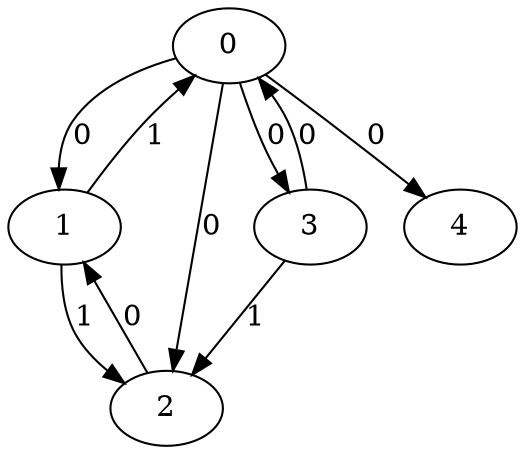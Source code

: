 // Source:1851 Canonical: -1 0 0 0 0 1 -1 1 -1 -1 -1 0 -1 -1 -1 0 -1 1 -1 -1 -1 -1 -1 -1 -1
digraph HRA_from_1851_graph_000 {
  0 -> 1 [label="0"];
  0 -> 2 [label="0"];
  0 -> 3 [label="0"];
  1 -> 0 [label="1"];
  1 -> 2 [label="1"];
  2 -> 1 [label="0"];
  3 -> 0 [label="0"];
  3 -> 2 [label="1"];
  0 -> 4 [label="0"];
}

// Source:1851 Canonical: -1 0 0 0 0 1 -1 1 -1 -1 -1 0 -1 -1 -1 0 -1 1 -1 -1 0 -1 -1 -1 -1
digraph HRA_from_1851_graph_001 {
  0 -> 1 [label="0"];
  0 -> 2 [label="0"];
  0 -> 3 [label="0"];
  1 -> 0 [label="1"];
  1 -> 2 [label="1"];
  2 -> 1 [label="0"];
  3 -> 0 [label="0"];
  3 -> 2 [label="1"];
  0 -> 4 [label="0"];
  4 -> 0 [label="0"];
}

// Source:1851 Canonical: -1 0 0 0 -1 1 -1 1 -1 0 -1 0 -1 -1 -1 0 -1 1 -1 -1 -1 -1 -1 -1 -1
digraph HRA_from_1851_graph_002 {
  0 -> 1 [label="0"];
  0 -> 2 [label="0"];
  0 -> 3 [label="0"];
  1 -> 0 [label="1"];
  1 -> 2 [label="1"];
  2 -> 1 [label="0"];
  3 -> 0 [label="0"];
  3 -> 2 [label="1"];
  1 -> 4 [label="0"];
}

// Source:1851 Canonical: -1 0 0 0 0 1 -1 1 -1 0 -1 0 -1 -1 -1 0 -1 1 -1 -1 -1 -1 -1 -1 -1
digraph HRA_from_1851_graph_003 {
  0 -> 1 [label="0"];
  0 -> 2 [label="0"];
  0 -> 3 [label="0"];
  1 -> 0 [label="1"];
  1 -> 2 [label="1"];
  2 -> 1 [label="0"];
  3 -> 0 [label="0"];
  3 -> 2 [label="1"];
  0 -> 4 [label="0"];
  1 -> 4 [label="0"];
}

// Source:1851 Canonical: -1 0 0 0 -1 1 -1 1 -1 0 -1 0 -1 -1 -1 0 -1 1 -1 -1 0 -1 -1 -1 -1
digraph HRA_from_1851_graph_004 {
  0 -> 1 [label="0"];
  0 -> 2 [label="0"];
  0 -> 3 [label="0"];
  1 -> 0 [label="1"];
  1 -> 2 [label="1"];
  2 -> 1 [label="0"];
  3 -> 0 [label="0"];
  3 -> 2 [label="1"];
  4 -> 0 [label="0"];
  1 -> 4 [label="0"];
}

// Source:1851 Canonical: -1 0 0 0 0 1 -1 1 -1 0 -1 0 -1 -1 -1 0 -1 1 -1 -1 0 -1 -1 -1 -1
digraph HRA_from_1851_graph_005 {
  0 -> 1 [label="0"];
  0 -> 2 [label="0"];
  0 -> 3 [label="0"];
  1 -> 0 [label="1"];
  1 -> 2 [label="1"];
  2 -> 1 [label="0"];
  3 -> 0 [label="0"];
  3 -> 2 [label="1"];
  0 -> 4 [label="0"];
  4 -> 0 [label="0"];
  1 -> 4 [label="0"];
}

// Source:1851 Canonical: -1 0 0 0 0 1 -1 1 -1 -1 -1 0 -1 -1 -1 0 -1 1 -1 -1 -1 0 -1 -1 -1
digraph HRA_from_1851_graph_006 {
  0 -> 1 [label="0"];
  0 -> 2 [label="0"];
  0 -> 3 [label="0"];
  1 -> 0 [label="1"];
  1 -> 2 [label="1"];
  2 -> 1 [label="0"];
  3 -> 0 [label="0"];
  3 -> 2 [label="1"];
  0 -> 4 [label="0"];
  4 -> 1 [label="0"];
}

// Source:1851 Canonical: -1 0 0 0 0 1 -1 1 -1 -1 -1 0 -1 -1 -1 0 -1 1 -1 -1 0 0 -1 -1 -1
digraph HRA_from_1851_graph_007 {
  0 -> 1 [label="0"];
  0 -> 2 [label="0"];
  0 -> 3 [label="0"];
  1 -> 0 [label="1"];
  1 -> 2 [label="1"];
  2 -> 1 [label="0"];
  3 -> 0 [label="0"];
  3 -> 2 [label="1"];
  0 -> 4 [label="0"];
  4 -> 0 [label="0"];
  4 -> 1 [label="0"];
}

// Source:1851 Canonical: -1 0 0 0 -1 1 -1 1 -1 0 -1 0 -1 -1 -1 0 -1 1 -1 -1 -1 0 -1 -1 -1
digraph HRA_from_1851_graph_008 {
  0 -> 1 [label="0"];
  0 -> 2 [label="0"];
  0 -> 3 [label="0"];
  1 -> 0 [label="1"];
  1 -> 2 [label="1"];
  2 -> 1 [label="0"];
  3 -> 0 [label="0"];
  3 -> 2 [label="1"];
  1 -> 4 [label="0"];
  4 -> 1 [label="0"];
}

// Source:1851 Canonical: -1 0 0 0 0 1 -1 1 -1 0 -1 0 -1 -1 -1 0 -1 1 -1 -1 -1 0 -1 -1 -1
digraph HRA_from_1851_graph_009 {
  0 -> 1 [label="0"];
  0 -> 2 [label="0"];
  0 -> 3 [label="0"];
  1 -> 0 [label="1"];
  1 -> 2 [label="1"];
  2 -> 1 [label="0"];
  3 -> 0 [label="0"];
  3 -> 2 [label="1"];
  0 -> 4 [label="0"];
  1 -> 4 [label="0"];
  4 -> 1 [label="0"];
}

// Source:1851 Canonical: -1 0 0 0 -1 1 -1 1 -1 0 -1 0 -1 -1 -1 0 -1 1 -1 -1 0 0 -1 -1 -1
digraph HRA_from_1851_graph_010 {
  0 -> 1 [label="0"];
  0 -> 2 [label="0"];
  0 -> 3 [label="0"];
  1 -> 0 [label="1"];
  1 -> 2 [label="1"];
  2 -> 1 [label="0"];
  3 -> 0 [label="0"];
  3 -> 2 [label="1"];
  4 -> 0 [label="0"];
  1 -> 4 [label="0"];
  4 -> 1 [label="0"];
}

// Source:1851 Canonical: -1 0 0 0 0 1 -1 1 -1 0 -1 0 -1 -1 -1 0 -1 1 -1 -1 0 0 -1 -1 -1
digraph HRA_from_1851_graph_011 {
  0 -> 1 [label="0"];
  0 -> 2 [label="0"];
  0 -> 3 [label="0"];
  1 -> 0 [label="1"];
  1 -> 2 [label="1"];
  2 -> 1 [label="0"];
  3 -> 0 [label="0"];
  3 -> 2 [label="1"];
  0 -> 4 [label="0"];
  4 -> 0 [label="0"];
  1 -> 4 [label="0"];
  4 -> 1 [label="0"];
}

// Source:1851 Canonical: -1 0 0 0 -1 1 -1 1 -1 -1 -1 0 -1 -1 0 0 -1 1 -1 -1 -1 -1 -1 -1 -1
digraph HRA_from_1851_graph_012 {
  0 -> 1 [label="0"];
  0 -> 2 [label="0"];
  0 -> 3 [label="0"];
  1 -> 0 [label="1"];
  1 -> 2 [label="1"];
  2 -> 1 [label="0"];
  3 -> 0 [label="0"];
  3 -> 2 [label="1"];
  2 -> 4 [label="0"];
}

// Source:1851 Canonical: -1 0 0 0 0 1 -1 1 -1 -1 -1 0 -1 -1 0 0 -1 1 -1 -1 -1 -1 -1 -1 -1
digraph HRA_from_1851_graph_013 {
  0 -> 1 [label="0"];
  0 -> 2 [label="0"];
  0 -> 3 [label="0"];
  1 -> 0 [label="1"];
  1 -> 2 [label="1"];
  2 -> 1 [label="0"];
  3 -> 0 [label="0"];
  3 -> 2 [label="1"];
  0 -> 4 [label="0"];
  2 -> 4 [label="0"];
}

// Source:1851 Canonical: -1 0 0 0 -1 1 -1 1 -1 -1 -1 0 -1 -1 0 0 -1 1 -1 -1 0 -1 -1 -1 -1
digraph HRA_from_1851_graph_014 {
  0 -> 1 [label="0"];
  0 -> 2 [label="0"];
  0 -> 3 [label="0"];
  1 -> 0 [label="1"];
  1 -> 2 [label="1"];
  2 -> 1 [label="0"];
  3 -> 0 [label="0"];
  3 -> 2 [label="1"];
  4 -> 0 [label="0"];
  2 -> 4 [label="0"];
}

// Source:1851 Canonical: -1 0 0 0 0 1 -1 1 -1 -1 -1 0 -1 -1 0 0 -1 1 -1 -1 0 -1 -1 -1 -1
digraph HRA_from_1851_graph_015 {
  0 -> 1 [label="0"];
  0 -> 2 [label="0"];
  0 -> 3 [label="0"];
  1 -> 0 [label="1"];
  1 -> 2 [label="1"];
  2 -> 1 [label="0"];
  3 -> 0 [label="0"];
  3 -> 2 [label="1"];
  0 -> 4 [label="0"];
  4 -> 0 [label="0"];
  2 -> 4 [label="0"];
}

// Source:1851 Canonical: -1 0 0 0 -1 1 -1 1 -1 0 -1 0 -1 -1 0 0 -1 1 -1 -1 -1 -1 -1 -1 -1
digraph HRA_from_1851_graph_016 {
  0 -> 1 [label="0"];
  0 -> 2 [label="0"];
  0 -> 3 [label="0"];
  1 -> 0 [label="1"];
  1 -> 2 [label="1"];
  2 -> 1 [label="0"];
  3 -> 0 [label="0"];
  3 -> 2 [label="1"];
  1 -> 4 [label="0"];
  2 -> 4 [label="0"];
}

// Source:1851 Canonical: -1 0 0 0 0 1 -1 1 -1 0 -1 0 -1 -1 0 0 -1 1 -1 -1 -1 -1 -1 -1 -1
digraph HRA_from_1851_graph_017 {
  0 -> 1 [label="0"];
  0 -> 2 [label="0"];
  0 -> 3 [label="0"];
  1 -> 0 [label="1"];
  1 -> 2 [label="1"];
  2 -> 1 [label="0"];
  3 -> 0 [label="0"];
  3 -> 2 [label="1"];
  0 -> 4 [label="0"];
  1 -> 4 [label="0"];
  2 -> 4 [label="0"];
}

// Source:1851 Canonical: -1 0 0 0 -1 1 -1 1 -1 0 -1 0 -1 -1 0 0 -1 1 -1 -1 0 -1 -1 -1 -1
digraph HRA_from_1851_graph_018 {
  0 -> 1 [label="0"];
  0 -> 2 [label="0"];
  0 -> 3 [label="0"];
  1 -> 0 [label="1"];
  1 -> 2 [label="1"];
  2 -> 1 [label="0"];
  3 -> 0 [label="0"];
  3 -> 2 [label="1"];
  4 -> 0 [label="0"];
  1 -> 4 [label="0"];
  2 -> 4 [label="0"];
}

// Source:1851 Canonical: -1 0 0 0 0 1 -1 1 -1 0 -1 0 -1 -1 0 0 -1 1 -1 -1 0 -1 -1 -1 -1
digraph HRA_from_1851_graph_019 {
  0 -> 1 [label="0"];
  0 -> 2 [label="0"];
  0 -> 3 [label="0"];
  1 -> 0 [label="1"];
  1 -> 2 [label="1"];
  2 -> 1 [label="0"];
  3 -> 0 [label="0"];
  3 -> 2 [label="1"];
  0 -> 4 [label="0"];
  4 -> 0 [label="0"];
  1 -> 4 [label="0"];
  2 -> 4 [label="0"];
}

// Source:1851 Canonical: -1 0 0 0 -1 1 -1 1 -1 -1 -1 0 -1 -1 0 0 -1 1 -1 -1 -1 0 -1 -1 -1
digraph HRA_from_1851_graph_020 {
  0 -> 1 [label="0"];
  0 -> 2 [label="0"];
  0 -> 3 [label="0"];
  1 -> 0 [label="1"];
  1 -> 2 [label="1"];
  2 -> 1 [label="0"];
  3 -> 0 [label="0"];
  3 -> 2 [label="1"];
  4 -> 1 [label="0"];
  2 -> 4 [label="0"];
}

// Source:1851 Canonical: -1 0 0 0 0 1 -1 1 -1 -1 -1 0 -1 -1 0 0 -1 1 -1 -1 -1 0 -1 -1 -1
digraph HRA_from_1851_graph_021 {
  0 -> 1 [label="0"];
  0 -> 2 [label="0"];
  0 -> 3 [label="0"];
  1 -> 0 [label="1"];
  1 -> 2 [label="1"];
  2 -> 1 [label="0"];
  3 -> 0 [label="0"];
  3 -> 2 [label="1"];
  0 -> 4 [label="0"];
  4 -> 1 [label="0"];
  2 -> 4 [label="0"];
}

// Source:1851 Canonical: -1 0 0 0 -1 1 -1 1 -1 -1 -1 0 -1 -1 0 0 -1 1 -1 -1 0 0 -1 -1 -1
digraph HRA_from_1851_graph_022 {
  0 -> 1 [label="0"];
  0 -> 2 [label="0"];
  0 -> 3 [label="0"];
  1 -> 0 [label="1"];
  1 -> 2 [label="1"];
  2 -> 1 [label="0"];
  3 -> 0 [label="0"];
  3 -> 2 [label="1"];
  4 -> 0 [label="0"];
  4 -> 1 [label="0"];
  2 -> 4 [label="0"];
}

// Source:1851 Canonical: -1 0 0 0 0 1 -1 1 -1 -1 -1 0 -1 -1 0 0 -1 1 -1 -1 0 0 -1 -1 -1
digraph HRA_from_1851_graph_023 {
  0 -> 1 [label="0"];
  0 -> 2 [label="0"];
  0 -> 3 [label="0"];
  1 -> 0 [label="1"];
  1 -> 2 [label="1"];
  2 -> 1 [label="0"];
  3 -> 0 [label="0"];
  3 -> 2 [label="1"];
  0 -> 4 [label="0"];
  4 -> 0 [label="0"];
  4 -> 1 [label="0"];
  2 -> 4 [label="0"];
}

// Source:1851 Canonical: -1 0 0 0 -1 1 -1 1 -1 0 -1 0 -1 -1 0 0 -1 1 -1 -1 -1 0 -1 -1 -1
digraph HRA_from_1851_graph_024 {
  0 -> 1 [label="0"];
  0 -> 2 [label="0"];
  0 -> 3 [label="0"];
  1 -> 0 [label="1"];
  1 -> 2 [label="1"];
  2 -> 1 [label="0"];
  3 -> 0 [label="0"];
  3 -> 2 [label="1"];
  1 -> 4 [label="0"];
  4 -> 1 [label="0"];
  2 -> 4 [label="0"];
}

// Source:1851 Canonical: -1 0 0 0 0 1 -1 1 -1 0 -1 0 -1 -1 0 0 -1 1 -1 -1 -1 0 -1 -1 -1
digraph HRA_from_1851_graph_025 {
  0 -> 1 [label="0"];
  0 -> 2 [label="0"];
  0 -> 3 [label="0"];
  1 -> 0 [label="1"];
  1 -> 2 [label="1"];
  2 -> 1 [label="0"];
  3 -> 0 [label="0"];
  3 -> 2 [label="1"];
  0 -> 4 [label="0"];
  1 -> 4 [label="0"];
  4 -> 1 [label="0"];
  2 -> 4 [label="0"];
}

// Source:1851 Canonical: -1 0 0 0 -1 1 -1 1 -1 0 -1 0 -1 -1 0 0 -1 1 -1 -1 0 0 -1 -1 -1
digraph HRA_from_1851_graph_026 {
  0 -> 1 [label="0"];
  0 -> 2 [label="0"];
  0 -> 3 [label="0"];
  1 -> 0 [label="1"];
  1 -> 2 [label="1"];
  2 -> 1 [label="0"];
  3 -> 0 [label="0"];
  3 -> 2 [label="1"];
  4 -> 0 [label="0"];
  1 -> 4 [label="0"];
  4 -> 1 [label="0"];
  2 -> 4 [label="0"];
}

// Source:1851 Canonical: -1 0 0 0 0 1 -1 1 -1 0 -1 0 -1 -1 0 0 -1 1 -1 -1 0 0 -1 -1 -1
digraph HRA_from_1851_graph_027 {
  0 -> 1 [label="0"];
  0 -> 2 [label="0"];
  0 -> 3 [label="0"];
  1 -> 0 [label="1"];
  1 -> 2 [label="1"];
  2 -> 1 [label="0"];
  3 -> 0 [label="0"];
  3 -> 2 [label="1"];
  0 -> 4 [label="0"];
  4 -> 0 [label="0"];
  1 -> 4 [label="0"];
  4 -> 1 [label="0"];
  2 -> 4 [label="0"];
}

// Source:1851 Canonical: -1 0 0 0 0 1 -1 1 -1 -1 -1 0 -1 -1 -1 0 -1 1 -1 -1 -1 -1 0 -1 -1
digraph HRA_from_1851_graph_028 {
  0 -> 1 [label="0"];
  0 -> 2 [label="0"];
  0 -> 3 [label="0"];
  1 -> 0 [label="1"];
  1 -> 2 [label="1"];
  2 -> 1 [label="0"];
  3 -> 0 [label="0"];
  3 -> 2 [label="1"];
  0 -> 4 [label="0"];
  4 -> 2 [label="0"];
}

// Source:1851 Canonical: -1 0 0 0 0 1 -1 1 -1 -1 -1 0 -1 -1 -1 0 -1 1 -1 -1 0 -1 0 -1 -1
digraph HRA_from_1851_graph_029 {
  0 -> 1 [label="0"];
  0 -> 2 [label="0"];
  0 -> 3 [label="0"];
  1 -> 0 [label="1"];
  1 -> 2 [label="1"];
  2 -> 1 [label="0"];
  3 -> 0 [label="0"];
  3 -> 2 [label="1"];
  0 -> 4 [label="0"];
  4 -> 0 [label="0"];
  4 -> 2 [label="0"];
}

// Source:1851 Canonical: -1 0 0 0 -1 1 -1 1 -1 0 -1 0 -1 -1 -1 0 -1 1 -1 -1 -1 -1 0 -1 -1
digraph HRA_from_1851_graph_030 {
  0 -> 1 [label="0"];
  0 -> 2 [label="0"];
  0 -> 3 [label="0"];
  1 -> 0 [label="1"];
  1 -> 2 [label="1"];
  2 -> 1 [label="0"];
  3 -> 0 [label="0"];
  3 -> 2 [label="1"];
  1 -> 4 [label="0"];
  4 -> 2 [label="0"];
}

// Source:1851 Canonical: -1 0 0 0 0 1 -1 1 -1 0 -1 0 -1 -1 -1 0 -1 1 -1 -1 -1 -1 0 -1 -1
digraph HRA_from_1851_graph_031 {
  0 -> 1 [label="0"];
  0 -> 2 [label="0"];
  0 -> 3 [label="0"];
  1 -> 0 [label="1"];
  1 -> 2 [label="1"];
  2 -> 1 [label="0"];
  3 -> 0 [label="0"];
  3 -> 2 [label="1"];
  0 -> 4 [label="0"];
  1 -> 4 [label="0"];
  4 -> 2 [label="0"];
}

// Source:1851 Canonical: -1 0 0 0 -1 1 -1 1 -1 0 -1 0 -1 -1 -1 0 -1 1 -1 -1 0 -1 0 -1 -1
digraph HRA_from_1851_graph_032 {
  0 -> 1 [label="0"];
  0 -> 2 [label="0"];
  0 -> 3 [label="0"];
  1 -> 0 [label="1"];
  1 -> 2 [label="1"];
  2 -> 1 [label="0"];
  3 -> 0 [label="0"];
  3 -> 2 [label="1"];
  4 -> 0 [label="0"];
  1 -> 4 [label="0"];
  4 -> 2 [label="0"];
}

// Source:1851 Canonical: -1 0 0 0 0 1 -1 1 -1 0 -1 0 -1 -1 -1 0 -1 1 -1 -1 0 -1 0 -1 -1
digraph HRA_from_1851_graph_033 {
  0 -> 1 [label="0"];
  0 -> 2 [label="0"];
  0 -> 3 [label="0"];
  1 -> 0 [label="1"];
  1 -> 2 [label="1"];
  2 -> 1 [label="0"];
  3 -> 0 [label="0"];
  3 -> 2 [label="1"];
  0 -> 4 [label="0"];
  4 -> 0 [label="0"];
  1 -> 4 [label="0"];
  4 -> 2 [label="0"];
}

// Source:1851 Canonical: -1 0 0 0 0 1 -1 1 -1 -1 -1 0 -1 -1 -1 0 -1 1 -1 -1 -1 0 0 -1 -1
digraph HRA_from_1851_graph_034 {
  0 -> 1 [label="0"];
  0 -> 2 [label="0"];
  0 -> 3 [label="0"];
  1 -> 0 [label="1"];
  1 -> 2 [label="1"];
  2 -> 1 [label="0"];
  3 -> 0 [label="0"];
  3 -> 2 [label="1"];
  0 -> 4 [label="0"];
  4 -> 1 [label="0"];
  4 -> 2 [label="0"];
}

// Source:1851 Canonical: -1 0 0 0 0 1 -1 1 -1 -1 -1 0 -1 -1 -1 0 -1 1 -1 -1 0 0 0 -1 -1
digraph HRA_from_1851_graph_035 {
  0 -> 1 [label="0"];
  0 -> 2 [label="0"];
  0 -> 3 [label="0"];
  1 -> 0 [label="1"];
  1 -> 2 [label="1"];
  2 -> 1 [label="0"];
  3 -> 0 [label="0"];
  3 -> 2 [label="1"];
  0 -> 4 [label="0"];
  4 -> 0 [label="0"];
  4 -> 1 [label="0"];
  4 -> 2 [label="0"];
}

// Source:1851 Canonical: -1 0 0 0 -1 1 -1 1 -1 0 -1 0 -1 -1 -1 0 -1 1 -1 -1 -1 0 0 -1 -1
digraph HRA_from_1851_graph_036 {
  0 -> 1 [label="0"];
  0 -> 2 [label="0"];
  0 -> 3 [label="0"];
  1 -> 0 [label="1"];
  1 -> 2 [label="1"];
  2 -> 1 [label="0"];
  3 -> 0 [label="0"];
  3 -> 2 [label="1"];
  1 -> 4 [label="0"];
  4 -> 1 [label="0"];
  4 -> 2 [label="0"];
}

// Source:1851 Canonical: -1 0 0 0 0 1 -1 1 -1 0 -1 0 -1 -1 -1 0 -1 1 -1 -1 -1 0 0 -1 -1
digraph HRA_from_1851_graph_037 {
  0 -> 1 [label="0"];
  0 -> 2 [label="0"];
  0 -> 3 [label="0"];
  1 -> 0 [label="1"];
  1 -> 2 [label="1"];
  2 -> 1 [label="0"];
  3 -> 0 [label="0"];
  3 -> 2 [label="1"];
  0 -> 4 [label="0"];
  1 -> 4 [label="0"];
  4 -> 1 [label="0"];
  4 -> 2 [label="0"];
}

// Source:1851 Canonical: -1 0 0 0 -1 1 -1 1 -1 0 -1 0 -1 -1 -1 0 -1 1 -1 -1 0 0 0 -1 -1
digraph HRA_from_1851_graph_038 {
  0 -> 1 [label="0"];
  0 -> 2 [label="0"];
  0 -> 3 [label="0"];
  1 -> 0 [label="1"];
  1 -> 2 [label="1"];
  2 -> 1 [label="0"];
  3 -> 0 [label="0"];
  3 -> 2 [label="1"];
  4 -> 0 [label="0"];
  1 -> 4 [label="0"];
  4 -> 1 [label="0"];
  4 -> 2 [label="0"];
}

// Source:1851 Canonical: -1 0 0 0 0 1 -1 1 -1 0 -1 0 -1 -1 -1 0 -1 1 -1 -1 0 0 0 -1 -1
digraph HRA_from_1851_graph_039 {
  0 -> 1 [label="0"];
  0 -> 2 [label="0"];
  0 -> 3 [label="0"];
  1 -> 0 [label="1"];
  1 -> 2 [label="1"];
  2 -> 1 [label="0"];
  3 -> 0 [label="0"];
  3 -> 2 [label="1"];
  0 -> 4 [label="0"];
  4 -> 0 [label="0"];
  1 -> 4 [label="0"];
  4 -> 1 [label="0"];
  4 -> 2 [label="0"];
}

// Source:1851 Canonical: -1 0 0 0 -1 1 -1 1 -1 -1 -1 0 -1 -1 0 0 -1 1 -1 -1 -1 -1 0 -1 -1
digraph HRA_from_1851_graph_040 {
  0 -> 1 [label="0"];
  0 -> 2 [label="0"];
  0 -> 3 [label="0"];
  1 -> 0 [label="1"];
  1 -> 2 [label="1"];
  2 -> 1 [label="0"];
  3 -> 0 [label="0"];
  3 -> 2 [label="1"];
  2 -> 4 [label="0"];
  4 -> 2 [label="0"];
}

// Source:1851 Canonical: -1 0 0 0 0 1 -1 1 -1 -1 -1 0 -1 -1 0 0 -1 1 -1 -1 -1 -1 0 -1 -1
digraph HRA_from_1851_graph_041 {
  0 -> 1 [label="0"];
  0 -> 2 [label="0"];
  0 -> 3 [label="0"];
  1 -> 0 [label="1"];
  1 -> 2 [label="1"];
  2 -> 1 [label="0"];
  3 -> 0 [label="0"];
  3 -> 2 [label="1"];
  0 -> 4 [label="0"];
  2 -> 4 [label="0"];
  4 -> 2 [label="0"];
}

// Source:1851 Canonical: -1 0 0 0 -1 1 -1 1 -1 -1 -1 0 -1 -1 0 0 -1 1 -1 -1 0 -1 0 -1 -1
digraph HRA_from_1851_graph_042 {
  0 -> 1 [label="0"];
  0 -> 2 [label="0"];
  0 -> 3 [label="0"];
  1 -> 0 [label="1"];
  1 -> 2 [label="1"];
  2 -> 1 [label="0"];
  3 -> 0 [label="0"];
  3 -> 2 [label="1"];
  4 -> 0 [label="0"];
  2 -> 4 [label="0"];
  4 -> 2 [label="0"];
}

// Source:1851 Canonical: -1 0 0 0 0 1 -1 1 -1 -1 -1 0 -1 -1 0 0 -1 1 -1 -1 0 -1 0 -1 -1
digraph HRA_from_1851_graph_043 {
  0 -> 1 [label="0"];
  0 -> 2 [label="0"];
  0 -> 3 [label="0"];
  1 -> 0 [label="1"];
  1 -> 2 [label="1"];
  2 -> 1 [label="0"];
  3 -> 0 [label="0"];
  3 -> 2 [label="1"];
  0 -> 4 [label="0"];
  4 -> 0 [label="0"];
  2 -> 4 [label="0"];
  4 -> 2 [label="0"];
}

// Source:1851 Canonical: -1 0 0 0 -1 1 -1 1 -1 0 -1 0 -1 -1 0 0 -1 1 -1 -1 -1 -1 0 -1 -1
digraph HRA_from_1851_graph_044 {
  0 -> 1 [label="0"];
  0 -> 2 [label="0"];
  0 -> 3 [label="0"];
  1 -> 0 [label="1"];
  1 -> 2 [label="1"];
  2 -> 1 [label="0"];
  3 -> 0 [label="0"];
  3 -> 2 [label="1"];
  1 -> 4 [label="0"];
  2 -> 4 [label="0"];
  4 -> 2 [label="0"];
}

// Source:1851 Canonical: -1 0 0 0 0 1 -1 1 -1 0 -1 0 -1 -1 0 0 -1 1 -1 -1 -1 -1 0 -1 -1
digraph HRA_from_1851_graph_045 {
  0 -> 1 [label="0"];
  0 -> 2 [label="0"];
  0 -> 3 [label="0"];
  1 -> 0 [label="1"];
  1 -> 2 [label="1"];
  2 -> 1 [label="0"];
  3 -> 0 [label="0"];
  3 -> 2 [label="1"];
  0 -> 4 [label="0"];
  1 -> 4 [label="0"];
  2 -> 4 [label="0"];
  4 -> 2 [label="0"];
}

// Source:1851 Canonical: -1 0 0 0 -1 1 -1 1 -1 0 -1 0 -1 -1 0 0 -1 1 -1 -1 0 -1 0 -1 -1
digraph HRA_from_1851_graph_046 {
  0 -> 1 [label="0"];
  0 -> 2 [label="0"];
  0 -> 3 [label="0"];
  1 -> 0 [label="1"];
  1 -> 2 [label="1"];
  2 -> 1 [label="0"];
  3 -> 0 [label="0"];
  3 -> 2 [label="1"];
  4 -> 0 [label="0"];
  1 -> 4 [label="0"];
  2 -> 4 [label="0"];
  4 -> 2 [label="0"];
}

// Source:1851 Canonical: -1 0 0 0 0 1 -1 1 -1 0 -1 0 -1 -1 0 0 -1 1 -1 -1 0 -1 0 -1 -1
digraph HRA_from_1851_graph_047 {
  0 -> 1 [label="0"];
  0 -> 2 [label="0"];
  0 -> 3 [label="0"];
  1 -> 0 [label="1"];
  1 -> 2 [label="1"];
  2 -> 1 [label="0"];
  3 -> 0 [label="0"];
  3 -> 2 [label="1"];
  0 -> 4 [label="0"];
  4 -> 0 [label="0"];
  1 -> 4 [label="0"];
  2 -> 4 [label="0"];
  4 -> 2 [label="0"];
}

// Source:1851 Canonical: -1 0 0 0 -1 1 -1 1 -1 -1 -1 0 -1 -1 0 0 -1 1 -1 -1 -1 0 0 -1 -1
digraph HRA_from_1851_graph_048 {
  0 -> 1 [label="0"];
  0 -> 2 [label="0"];
  0 -> 3 [label="0"];
  1 -> 0 [label="1"];
  1 -> 2 [label="1"];
  2 -> 1 [label="0"];
  3 -> 0 [label="0"];
  3 -> 2 [label="1"];
  4 -> 1 [label="0"];
  2 -> 4 [label="0"];
  4 -> 2 [label="0"];
}

// Source:1851 Canonical: -1 0 0 0 0 1 -1 1 -1 -1 -1 0 -1 -1 0 0 -1 1 -1 -1 -1 0 0 -1 -1
digraph HRA_from_1851_graph_049 {
  0 -> 1 [label="0"];
  0 -> 2 [label="0"];
  0 -> 3 [label="0"];
  1 -> 0 [label="1"];
  1 -> 2 [label="1"];
  2 -> 1 [label="0"];
  3 -> 0 [label="0"];
  3 -> 2 [label="1"];
  0 -> 4 [label="0"];
  4 -> 1 [label="0"];
  2 -> 4 [label="0"];
  4 -> 2 [label="0"];
}

// Source:1851 Canonical: -1 0 0 0 -1 1 -1 1 -1 -1 -1 0 -1 -1 0 0 -1 1 -1 -1 0 0 0 -1 -1
digraph HRA_from_1851_graph_050 {
  0 -> 1 [label="0"];
  0 -> 2 [label="0"];
  0 -> 3 [label="0"];
  1 -> 0 [label="1"];
  1 -> 2 [label="1"];
  2 -> 1 [label="0"];
  3 -> 0 [label="0"];
  3 -> 2 [label="1"];
  4 -> 0 [label="0"];
  4 -> 1 [label="0"];
  2 -> 4 [label="0"];
  4 -> 2 [label="0"];
}

// Source:1851 Canonical: -1 0 0 0 0 1 -1 1 -1 -1 -1 0 -1 -1 0 0 -1 1 -1 -1 0 0 0 -1 -1
digraph HRA_from_1851_graph_051 {
  0 -> 1 [label="0"];
  0 -> 2 [label="0"];
  0 -> 3 [label="0"];
  1 -> 0 [label="1"];
  1 -> 2 [label="1"];
  2 -> 1 [label="0"];
  3 -> 0 [label="0"];
  3 -> 2 [label="1"];
  0 -> 4 [label="0"];
  4 -> 0 [label="0"];
  4 -> 1 [label="0"];
  2 -> 4 [label="0"];
  4 -> 2 [label="0"];
}

// Source:1851 Canonical: -1 0 0 0 -1 1 -1 1 -1 0 -1 0 -1 -1 0 0 -1 1 -1 -1 -1 0 0 -1 -1
digraph HRA_from_1851_graph_052 {
  0 -> 1 [label="0"];
  0 -> 2 [label="0"];
  0 -> 3 [label="0"];
  1 -> 0 [label="1"];
  1 -> 2 [label="1"];
  2 -> 1 [label="0"];
  3 -> 0 [label="0"];
  3 -> 2 [label="1"];
  1 -> 4 [label="0"];
  4 -> 1 [label="0"];
  2 -> 4 [label="0"];
  4 -> 2 [label="0"];
}

// Source:1851 Canonical: -1 0 0 0 0 1 -1 1 -1 0 -1 0 -1 -1 0 0 -1 1 -1 -1 -1 0 0 -1 -1
digraph HRA_from_1851_graph_053 {
  0 -> 1 [label="0"];
  0 -> 2 [label="0"];
  0 -> 3 [label="0"];
  1 -> 0 [label="1"];
  1 -> 2 [label="1"];
  2 -> 1 [label="0"];
  3 -> 0 [label="0"];
  3 -> 2 [label="1"];
  0 -> 4 [label="0"];
  1 -> 4 [label="0"];
  4 -> 1 [label="0"];
  2 -> 4 [label="0"];
  4 -> 2 [label="0"];
}

// Source:1851 Canonical: -1 0 0 0 -1 1 -1 1 -1 0 -1 0 -1 -1 0 0 -1 1 -1 -1 0 0 0 -1 -1
digraph HRA_from_1851_graph_054 {
  0 -> 1 [label="0"];
  0 -> 2 [label="0"];
  0 -> 3 [label="0"];
  1 -> 0 [label="1"];
  1 -> 2 [label="1"];
  2 -> 1 [label="0"];
  3 -> 0 [label="0"];
  3 -> 2 [label="1"];
  4 -> 0 [label="0"];
  1 -> 4 [label="0"];
  4 -> 1 [label="0"];
  2 -> 4 [label="0"];
  4 -> 2 [label="0"];
}

// Source:1851 Canonical: -1 0 0 0 0 1 -1 1 -1 0 -1 0 -1 -1 0 0 -1 1 -1 -1 0 0 0 -1 -1
digraph HRA_from_1851_graph_055 {
  0 -> 1 [label="0"];
  0 -> 2 [label="0"];
  0 -> 3 [label="0"];
  1 -> 0 [label="1"];
  1 -> 2 [label="1"];
  2 -> 1 [label="0"];
  3 -> 0 [label="0"];
  3 -> 2 [label="1"];
  0 -> 4 [label="0"];
  4 -> 0 [label="0"];
  1 -> 4 [label="0"];
  4 -> 1 [label="0"];
  2 -> 4 [label="0"];
  4 -> 2 [label="0"];
}

// Source:1851 Canonical: -1 0 0 0 -1 1 -1 1 -1 -1 -1 0 -1 -1 -1 0 -1 1 -1 0 -1 -1 -1 -1 -1
digraph HRA_from_1851_graph_056 {
  0 -> 1 [label="0"];
  0 -> 2 [label="0"];
  0 -> 3 [label="0"];
  1 -> 0 [label="1"];
  1 -> 2 [label="1"];
  2 -> 1 [label="0"];
  3 -> 0 [label="0"];
  3 -> 2 [label="1"];
  3 -> 4 [label="0"];
}

// Source:1851 Canonical: -1 0 0 0 0 1 -1 1 -1 -1 -1 0 -1 -1 -1 0 -1 1 -1 0 -1 -1 -1 -1 -1
digraph HRA_from_1851_graph_057 {
  0 -> 1 [label="0"];
  0 -> 2 [label="0"];
  0 -> 3 [label="0"];
  1 -> 0 [label="1"];
  1 -> 2 [label="1"];
  2 -> 1 [label="0"];
  3 -> 0 [label="0"];
  3 -> 2 [label="1"];
  0 -> 4 [label="0"];
  3 -> 4 [label="0"];
}

// Source:1851 Canonical: -1 0 0 0 -1 1 -1 1 -1 -1 -1 0 -1 -1 -1 0 -1 1 -1 0 0 -1 -1 -1 -1
digraph HRA_from_1851_graph_058 {
  0 -> 1 [label="0"];
  0 -> 2 [label="0"];
  0 -> 3 [label="0"];
  1 -> 0 [label="1"];
  1 -> 2 [label="1"];
  2 -> 1 [label="0"];
  3 -> 0 [label="0"];
  3 -> 2 [label="1"];
  4 -> 0 [label="0"];
  3 -> 4 [label="0"];
}

// Source:1851 Canonical: -1 0 0 0 0 1 -1 1 -1 -1 -1 0 -1 -1 -1 0 -1 1 -1 0 0 -1 -1 -1 -1
digraph HRA_from_1851_graph_059 {
  0 -> 1 [label="0"];
  0 -> 2 [label="0"];
  0 -> 3 [label="0"];
  1 -> 0 [label="1"];
  1 -> 2 [label="1"];
  2 -> 1 [label="0"];
  3 -> 0 [label="0"];
  3 -> 2 [label="1"];
  0 -> 4 [label="0"];
  4 -> 0 [label="0"];
  3 -> 4 [label="0"];
}

// Source:1851 Canonical: -1 0 0 0 -1 1 -1 1 -1 0 -1 0 -1 -1 -1 0 -1 1 -1 0 -1 -1 -1 -1 -1
digraph HRA_from_1851_graph_060 {
  0 -> 1 [label="0"];
  0 -> 2 [label="0"];
  0 -> 3 [label="0"];
  1 -> 0 [label="1"];
  1 -> 2 [label="1"];
  2 -> 1 [label="0"];
  3 -> 0 [label="0"];
  3 -> 2 [label="1"];
  1 -> 4 [label="0"];
  3 -> 4 [label="0"];
}

// Source:1851 Canonical: -1 0 0 0 0 1 -1 1 -1 0 -1 0 -1 -1 -1 0 -1 1 -1 0 -1 -1 -1 -1 -1
digraph HRA_from_1851_graph_061 {
  0 -> 1 [label="0"];
  0 -> 2 [label="0"];
  0 -> 3 [label="0"];
  1 -> 0 [label="1"];
  1 -> 2 [label="1"];
  2 -> 1 [label="0"];
  3 -> 0 [label="0"];
  3 -> 2 [label="1"];
  0 -> 4 [label="0"];
  1 -> 4 [label="0"];
  3 -> 4 [label="0"];
}

// Source:1851 Canonical: -1 0 0 0 -1 1 -1 1 -1 0 -1 0 -1 -1 -1 0 -1 1 -1 0 0 -1 -1 -1 -1
digraph HRA_from_1851_graph_062 {
  0 -> 1 [label="0"];
  0 -> 2 [label="0"];
  0 -> 3 [label="0"];
  1 -> 0 [label="1"];
  1 -> 2 [label="1"];
  2 -> 1 [label="0"];
  3 -> 0 [label="0"];
  3 -> 2 [label="1"];
  4 -> 0 [label="0"];
  1 -> 4 [label="0"];
  3 -> 4 [label="0"];
}

// Source:1851 Canonical: -1 0 0 0 0 1 -1 1 -1 0 -1 0 -1 -1 -1 0 -1 1 -1 0 0 -1 -1 -1 -1
digraph HRA_from_1851_graph_063 {
  0 -> 1 [label="0"];
  0 -> 2 [label="0"];
  0 -> 3 [label="0"];
  1 -> 0 [label="1"];
  1 -> 2 [label="1"];
  2 -> 1 [label="0"];
  3 -> 0 [label="0"];
  3 -> 2 [label="1"];
  0 -> 4 [label="0"];
  4 -> 0 [label="0"];
  1 -> 4 [label="0"];
  3 -> 4 [label="0"];
}

// Source:1851 Canonical: -1 0 0 0 -1 1 -1 1 -1 -1 -1 0 -1 -1 -1 0 -1 1 -1 0 -1 0 -1 -1 -1
digraph HRA_from_1851_graph_064 {
  0 -> 1 [label="0"];
  0 -> 2 [label="0"];
  0 -> 3 [label="0"];
  1 -> 0 [label="1"];
  1 -> 2 [label="1"];
  2 -> 1 [label="0"];
  3 -> 0 [label="0"];
  3 -> 2 [label="1"];
  4 -> 1 [label="0"];
  3 -> 4 [label="0"];
}

// Source:1851 Canonical: -1 0 0 0 0 1 -1 1 -1 -1 -1 0 -1 -1 -1 0 -1 1 -1 0 -1 0 -1 -1 -1
digraph HRA_from_1851_graph_065 {
  0 -> 1 [label="0"];
  0 -> 2 [label="0"];
  0 -> 3 [label="0"];
  1 -> 0 [label="1"];
  1 -> 2 [label="1"];
  2 -> 1 [label="0"];
  3 -> 0 [label="0"];
  3 -> 2 [label="1"];
  0 -> 4 [label="0"];
  4 -> 1 [label="0"];
  3 -> 4 [label="0"];
}

// Source:1851 Canonical: -1 0 0 0 -1 1 -1 1 -1 -1 -1 0 -1 -1 -1 0 -1 1 -1 0 0 0 -1 -1 -1
digraph HRA_from_1851_graph_066 {
  0 -> 1 [label="0"];
  0 -> 2 [label="0"];
  0 -> 3 [label="0"];
  1 -> 0 [label="1"];
  1 -> 2 [label="1"];
  2 -> 1 [label="0"];
  3 -> 0 [label="0"];
  3 -> 2 [label="1"];
  4 -> 0 [label="0"];
  4 -> 1 [label="0"];
  3 -> 4 [label="0"];
}

// Source:1851 Canonical: -1 0 0 0 0 1 -1 1 -1 -1 -1 0 -1 -1 -1 0 -1 1 -1 0 0 0 -1 -1 -1
digraph HRA_from_1851_graph_067 {
  0 -> 1 [label="0"];
  0 -> 2 [label="0"];
  0 -> 3 [label="0"];
  1 -> 0 [label="1"];
  1 -> 2 [label="1"];
  2 -> 1 [label="0"];
  3 -> 0 [label="0"];
  3 -> 2 [label="1"];
  0 -> 4 [label="0"];
  4 -> 0 [label="0"];
  4 -> 1 [label="0"];
  3 -> 4 [label="0"];
}

// Source:1851 Canonical: -1 0 0 0 -1 1 -1 1 -1 0 -1 0 -1 -1 -1 0 -1 1 -1 0 -1 0 -1 -1 -1
digraph HRA_from_1851_graph_068 {
  0 -> 1 [label="0"];
  0 -> 2 [label="0"];
  0 -> 3 [label="0"];
  1 -> 0 [label="1"];
  1 -> 2 [label="1"];
  2 -> 1 [label="0"];
  3 -> 0 [label="0"];
  3 -> 2 [label="1"];
  1 -> 4 [label="0"];
  4 -> 1 [label="0"];
  3 -> 4 [label="0"];
}

// Source:1851 Canonical: -1 0 0 0 0 1 -1 1 -1 0 -1 0 -1 -1 -1 0 -1 1 -1 0 -1 0 -1 -1 -1
digraph HRA_from_1851_graph_069 {
  0 -> 1 [label="0"];
  0 -> 2 [label="0"];
  0 -> 3 [label="0"];
  1 -> 0 [label="1"];
  1 -> 2 [label="1"];
  2 -> 1 [label="0"];
  3 -> 0 [label="0"];
  3 -> 2 [label="1"];
  0 -> 4 [label="0"];
  1 -> 4 [label="0"];
  4 -> 1 [label="0"];
  3 -> 4 [label="0"];
}

// Source:1851 Canonical: -1 0 0 0 -1 1 -1 1 -1 0 -1 0 -1 -1 -1 0 -1 1 -1 0 0 0 -1 -1 -1
digraph HRA_from_1851_graph_070 {
  0 -> 1 [label="0"];
  0 -> 2 [label="0"];
  0 -> 3 [label="0"];
  1 -> 0 [label="1"];
  1 -> 2 [label="1"];
  2 -> 1 [label="0"];
  3 -> 0 [label="0"];
  3 -> 2 [label="1"];
  4 -> 0 [label="0"];
  1 -> 4 [label="0"];
  4 -> 1 [label="0"];
  3 -> 4 [label="0"];
}

// Source:1851 Canonical: -1 0 0 0 0 1 -1 1 -1 0 -1 0 -1 -1 -1 0 -1 1 -1 0 0 0 -1 -1 -1
digraph HRA_from_1851_graph_071 {
  0 -> 1 [label="0"];
  0 -> 2 [label="0"];
  0 -> 3 [label="0"];
  1 -> 0 [label="1"];
  1 -> 2 [label="1"];
  2 -> 1 [label="0"];
  3 -> 0 [label="0"];
  3 -> 2 [label="1"];
  0 -> 4 [label="0"];
  4 -> 0 [label="0"];
  1 -> 4 [label="0"];
  4 -> 1 [label="0"];
  3 -> 4 [label="0"];
}

// Source:1851 Canonical: -1 0 0 0 -1 1 -1 1 -1 -1 -1 0 -1 -1 0 0 -1 1 -1 0 -1 -1 -1 -1 -1
digraph HRA_from_1851_graph_072 {
  0 -> 1 [label="0"];
  0 -> 2 [label="0"];
  0 -> 3 [label="0"];
  1 -> 0 [label="1"];
  1 -> 2 [label="1"];
  2 -> 1 [label="0"];
  3 -> 0 [label="0"];
  3 -> 2 [label="1"];
  2 -> 4 [label="0"];
  3 -> 4 [label="0"];
}

// Source:1851 Canonical: -1 0 0 0 0 1 -1 1 -1 -1 -1 0 -1 -1 0 0 -1 1 -1 0 -1 -1 -1 -1 -1
digraph HRA_from_1851_graph_073 {
  0 -> 1 [label="0"];
  0 -> 2 [label="0"];
  0 -> 3 [label="0"];
  1 -> 0 [label="1"];
  1 -> 2 [label="1"];
  2 -> 1 [label="0"];
  3 -> 0 [label="0"];
  3 -> 2 [label="1"];
  0 -> 4 [label="0"];
  2 -> 4 [label="0"];
  3 -> 4 [label="0"];
}

// Source:1851 Canonical: -1 0 0 0 -1 1 -1 1 -1 -1 -1 0 -1 -1 0 0 -1 1 -1 0 0 -1 -1 -1 -1
digraph HRA_from_1851_graph_074 {
  0 -> 1 [label="0"];
  0 -> 2 [label="0"];
  0 -> 3 [label="0"];
  1 -> 0 [label="1"];
  1 -> 2 [label="1"];
  2 -> 1 [label="0"];
  3 -> 0 [label="0"];
  3 -> 2 [label="1"];
  4 -> 0 [label="0"];
  2 -> 4 [label="0"];
  3 -> 4 [label="0"];
}

// Source:1851 Canonical: -1 0 0 0 0 1 -1 1 -1 -1 -1 0 -1 -1 0 0 -1 1 -1 0 0 -1 -1 -1 -1
digraph HRA_from_1851_graph_075 {
  0 -> 1 [label="0"];
  0 -> 2 [label="0"];
  0 -> 3 [label="0"];
  1 -> 0 [label="1"];
  1 -> 2 [label="1"];
  2 -> 1 [label="0"];
  3 -> 0 [label="0"];
  3 -> 2 [label="1"];
  0 -> 4 [label="0"];
  4 -> 0 [label="0"];
  2 -> 4 [label="0"];
  3 -> 4 [label="0"];
}

// Source:1851 Canonical: -1 0 0 0 -1 1 -1 1 -1 0 -1 0 -1 -1 0 0 -1 1 -1 0 -1 -1 -1 -1 -1
digraph HRA_from_1851_graph_076 {
  0 -> 1 [label="0"];
  0 -> 2 [label="0"];
  0 -> 3 [label="0"];
  1 -> 0 [label="1"];
  1 -> 2 [label="1"];
  2 -> 1 [label="0"];
  3 -> 0 [label="0"];
  3 -> 2 [label="1"];
  1 -> 4 [label="0"];
  2 -> 4 [label="0"];
  3 -> 4 [label="0"];
}

// Source:1851 Canonical: -1 0 0 0 0 1 -1 1 -1 0 -1 0 -1 -1 0 0 -1 1 -1 0 -1 -1 -1 -1 -1
digraph HRA_from_1851_graph_077 {
  0 -> 1 [label="0"];
  0 -> 2 [label="0"];
  0 -> 3 [label="0"];
  1 -> 0 [label="1"];
  1 -> 2 [label="1"];
  2 -> 1 [label="0"];
  3 -> 0 [label="0"];
  3 -> 2 [label="1"];
  0 -> 4 [label="0"];
  1 -> 4 [label="0"];
  2 -> 4 [label="0"];
  3 -> 4 [label="0"];
}

// Source:1851 Canonical: -1 0 0 0 -1 1 -1 1 -1 0 -1 0 -1 -1 0 0 -1 1 -1 0 0 -1 -1 -1 -1
digraph HRA_from_1851_graph_078 {
  0 -> 1 [label="0"];
  0 -> 2 [label="0"];
  0 -> 3 [label="0"];
  1 -> 0 [label="1"];
  1 -> 2 [label="1"];
  2 -> 1 [label="0"];
  3 -> 0 [label="0"];
  3 -> 2 [label="1"];
  4 -> 0 [label="0"];
  1 -> 4 [label="0"];
  2 -> 4 [label="0"];
  3 -> 4 [label="0"];
}

// Source:1851 Canonical: -1 0 0 0 0 1 -1 1 -1 0 -1 0 -1 -1 0 0 -1 1 -1 0 0 -1 -1 -1 -1
digraph HRA_from_1851_graph_079 {
  0 -> 1 [label="0"];
  0 -> 2 [label="0"];
  0 -> 3 [label="0"];
  1 -> 0 [label="1"];
  1 -> 2 [label="1"];
  2 -> 1 [label="0"];
  3 -> 0 [label="0"];
  3 -> 2 [label="1"];
  0 -> 4 [label="0"];
  4 -> 0 [label="0"];
  1 -> 4 [label="0"];
  2 -> 4 [label="0"];
  3 -> 4 [label="0"];
}

// Source:1851 Canonical: -1 0 0 0 -1 1 -1 1 -1 -1 -1 0 -1 -1 0 0 -1 1 -1 0 -1 0 -1 -1 -1
digraph HRA_from_1851_graph_080 {
  0 -> 1 [label="0"];
  0 -> 2 [label="0"];
  0 -> 3 [label="0"];
  1 -> 0 [label="1"];
  1 -> 2 [label="1"];
  2 -> 1 [label="0"];
  3 -> 0 [label="0"];
  3 -> 2 [label="1"];
  4 -> 1 [label="0"];
  2 -> 4 [label="0"];
  3 -> 4 [label="0"];
}

// Source:1851 Canonical: -1 0 0 0 0 1 -1 1 -1 -1 -1 0 -1 -1 0 0 -1 1 -1 0 -1 0 -1 -1 -1
digraph HRA_from_1851_graph_081 {
  0 -> 1 [label="0"];
  0 -> 2 [label="0"];
  0 -> 3 [label="0"];
  1 -> 0 [label="1"];
  1 -> 2 [label="1"];
  2 -> 1 [label="0"];
  3 -> 0 [label="0"];
  3 -> 2 [label="1"];
  0 -> 4 [label="0"];
  4 -> 1 [label="0"];
  2 -> 4 [label="0"];
  3 -> 4 [label="0"];
}

// Source:1851 Canonical: -1 0 0 0 -1 1 -1 1 -1 -1 -1 0 -1 -1 0 0 -1 1 -1 0 0 0 -1 -1 -1
digraph HRA_from_1851_graph_082 {
  0 -> 1 [label="0"];
  0 -> 2 [label="0"];
  0 -> 3 [label="0"];
  1 -> 0 [label="1"];
  1 -> 2 [label="1"];
  2 -> 1 [label="0"];
  3 -> 0 [label="0"];
  3 -> 2 [label="1"];
  4 -> 0 [label="0"];
  4 -> 1 [label="0"];
  2 -> 4 [label="0"];
  3 -> 4 [label="0"];
}

// Source:1851 Canonical: -1 0 0 0 0 1 -1 1 -1 -1 -1 0 -1 -1 0 0 -1 1 -1 0 0 0 -1 -1 -1
digraph HRA_from_1851_graph_083 {
  0 -> 1 [label="0"];
  0 -> 2 [label="0"];
  0 -> 3 [label="0"];
  1 -> 0 [label="1"];
  1 -> 2 [label="1"];
  2 -> 1 [label="0"];
  3 -> 0 [label="0"];
  3 -> 2 [label="1"];
  0 -> 4 [label="0"];
  4 -> 0 [label="0"];
  4 -> 1 [label="0"];
  2 -> 4 [label="0"];
  3 -> 4 [label="0"];
}

// Source:1851 Canonical: -1 0 0 0 -1 1 -1 1 -1 0 -1 0 -1 -1 0 0 -1 1 -1 0 -1 0 -1 -1 -1
digraph HRA_from_1851_graph_084 {
  0 -> 1 [label="0"];
  0 -> 2 [label="0"];
  0 -> 3 [label="0"];
  1 -> 0 [label="1"];
  1 -> 2 [label="1"];
  2 -> 1 [label="0"];
  3 -> 0 [label="0"];
  3 -> 2 [label="1"];
  1 -> 4 [label="0"];
  4 -> 1 [label="0"];
  2 -> 4 [label="0"];
  3 -> 4 [label="0"];
}

// Source:1851 Canonical: -1 0 0 0 0 1 -1 1 -1 0 -1 0 -1 -1 0 0 -1 1 -1 0 -1 0 -1 -1 -1
digraph HRA_from_1851_graph_085 {
  0 -> 1 [label="0"];
  0 -> 2 [label="0"];
  0 -> 3 [label="0"];
  1 -> 0 [label="1"];
  1 -> 2 [label="1"];
  2 -> 1 [label="0"];
  3 -> 0 [label="0"];
  3 -> 2 [label="1"];
  0 -> 4 [label="0"];
  1 -> 4 [label="0"];
  4 -> 1 [label="0"];
  2 -> 4 [label="0"];
  3 -> 4 [label="0"];
}

// Source:1851 Canonical: -1 0 0 0 -1 1 -1 1 -1 0 -1 0 -1 -1 0 0 -1 1 -1 0 0 0 -1 -1 -1
digraph HRA_from_1851_graph_086 {
  0 -> 1 [label="0"];
  0 -> 2 [label="0"];
  0 -> 3 [label="0"];
  1 -> 0 [label="1"];
  1 -> 2 [label="1"];
  2 -> 1 [label="0"];
  3 -> 0 [label="0"];
  3 -> 2 [label="1"];
  4 -> 0 [label="0"];
  1 -> 4 [label="0"];
  4 -> 1 [label="0"];
  2 -> 4 [label="0"];
  3 -> 4 [label="0"];
}

// Source:1851 Canonical: -1 0 0 0 0 1 -1 1 -1 0 -1 0 -1 -1 0 0 -1 1 -1 0 0 0 -1 -1 -1
digraph HRA_from_1851_graph_087 {
  0 -> 1 [label="0"];
  0 -> 2 [label="0"];
  0 -> 3 [label="0"];
  1 -> 0 [label="1"];
  1 -> 2 [label="1"];
  2 -> 1 [label="0"];
  3 -> 0 [label="0"];
  3 -> 2 [label="1"];
  0 -> 4 [label="0"];
  4 -> 0 [label="0"];
  1 -> 4 [label="0"];
  4 -> 1 [label="0"];
  2 -> 4 [label="0"];
  3 -> 4 [label="0"];
}

// Source:1851 Canonical: -1 0 0 0 -1 1 -1 1 -1 -1 -1 0 -1 -1 -1 0 -1 1 -1 0 -1 -1 0 -1 -1
digraph HRA_from_1851_graph_088 {
  0 -> 1 [label="0"];
  0 -> 2 [label="0"];
  0 -> 3 [label="0"];
  1 -> 0 [label="1"];
  1 -> 2 [label="1"];
  2 -> 1 [label="0"];
  3 -> 0 [label="0"];
  3 -> 2 [label="1"];
  4 -> 2 [label="0"];
  3 -> 4 [label="0"];
}

// Source:1851 Canonical: -1 0 0 0 0 1 -1 1 -1 -1 -1 0 -1 -1 -1 0 -1 1 -1 0 -1 -1 0 -1 -1
digraph HRA_from_1851_graph_089 {
  0 -> 1 [label="0"];
  0 -> 2 [label="0"];
  0 -> 3 [label="0"];
  1 -> 0 [label="1"];
  1 -> 2 [label="1"];
  2 -> 1 [label="0"];
  3 -> 0 [label="0"];
  3 -> 2 [label="1"];
  0 -> 4 [label="0"];
  4 -> 2 [label="0"];
  3 -> 4 [label="0"];
}

// Source:1851 Canonical: -1 0 0 0 -1 1 -1 1 -1 -1 -1 0 -1 -1 -1 0 -1 1 -1 0 0 -1 0 -1 -1
digraph HRA_from_1851_graph_090 {
  0 -> 1 [label="0"];
  0 -> 2 [label="0"];
  0 -> 3 [label="0"];
  1 -> 0 [label="1"];
  1 -> 2 [label="1"];
  2 -> 1 [label="0"];
  3 -> 0 [label="0"];
  3 -> 2 [label="1"];
  4 -> 0 [label="0"];
  4 -> 2 [label="0"];
  3 -> 4 [label="0"];
}

// Source:1851 Canonical: -1 0 0 0 0 1 -1 1 -1 -1 -1 0 -1 -1 -1 0 -1 1 -1 0 0 -1 0 -1 -1
digraph HRA_from_1851_graph_091 {
  0 -> 1 [label="0"];
  0 -> 2 [label="0"];
  0 -> 3 [label="0"];
  1 -> 0 [label="1"];
  1 -> 2 [label="1"];
  2 -> 1 [label="0"];
  3 -> 0 [label="0"];
  3 -> 2 [label="1"];
  0 -> 4 [label="0"];
  4 -> 0 [label="0"];
  4 -> 2 [label="0"];
  3 -> 4 [label="0"];
}

// Source:1851 Canonical: -1 0 0 0 -1 1 -1 1 -1 0 -1 0 -1 -1 -1 0 -1 1 -1 0 -1 -1 0 -1 -1
digraph HRA_from_1851_graph_092 {
  0 -> 1 [label="0"];
  0 -> 2 [label="0"];
  0 -> 3 [label="0"];
  1 -> 0 [label="1"];
  1 -> 2 [label="1"];
  2 -> 1 [label="0"];
  3 -> 0 [label="0"];
  3 -> 2 [label="1"];
  1 -> 4 [label="0"];
  4 -> 2 [label="0"];
  3 -> 4 [label="0"];
}

// Source:1851 Canonical: -1 0 0 0 0 1 -1 1 -1 0 -1 0 -1 -1 -1 0 -1 1 -1 0 -1 -1 0 -1 -1
digraph HRA_from_1851_graph_093 {
  0 -> 1 [label="0"];
  0 -> 2 [label="0"];
  0 -> 3 [label="0"];
  1 -> 0 [label="1"];
  1 -> 2 [label="1"];
  2 -> 1 [label="0"];
  3 -> 0 [label="0"];
  3 -> 2 [label="1"];
  0 -> 4 [label="0"];
  1 -> 4 [label="0"];
  4 -> 2 [label="0"];
  3 -> 4 [label="0"];
}

// Source:1851 Canonical: -1 0 0 0 -1 1 -1 1 -1 0 -1 0 -1 -1 -1 0 -1 1 -1 0 0 -1 0 -1 -1
digraph HRA_from_1851_graph_094 {
  0 -> 1 [label="0"];
  0 -> 2 [label="0"];
  0 -> 3 [label="0"];
  1 -> 0 [label="1"];
  1 -> 2 [label="1"];
  2 -> 1 [label="0"];
  3 -> 0 [label="0"];
  3 -> 2 [label="1"];
  4 -> 0 [label="0"];
  1 -> 4 [label="0"];
  4 -> 2 [label="0"];
  3 -> 4 [label="0"];
}

// Source:1851 Canonical: -1 0 0 0 0 1 -1 1 -1 0 -1 0 -1 -1 -1 0 -1 1 -1 0 0 -1 0 -1 -1
digraph HRA_from_1851_graph_095 {
  0 -> 1 [label="0"];
  0 -> 2 [label="0"];
  0 -> 3 [label="0"];
  1 -> 0 [label="1"];
  1 -> 2 [label="1"];
  2 -> 1 [label="0"];
  3 -> 0 [label="0"];
  3 -> 2 [label="1"];
  0 -> 4 [label="0"];
  4 -> 0 [label="0"];
  1 -> 4 [label="0"];
  4 -> 2 [label="0"];
  3 -> 4 [label="0"];
}

// Source:1851 Canonical: -1 0 0 0 -1 1 -1 1 -1 -1 -1 0 -1 -1 -1 0 -1 1 -1 0 -1 0 0 -1 -1
digraph HRA_from_1851_graph_096 {
  0 -> 1 [label="0"];
  0 -> 2 [label="0"];
  0 -> 3 [label="0"];
  1 -> 0 [label="1"];
  1 -> 2 [label="1"];
  2 -> 1 [label="0"];
  3 -> 0 [label="0"];
  3 -> 2 [label="1"];
  4 -> 1 [label="0"];
  4 -> 2 [label="0"];
  3 -> 4 [label="0"];
}

// Source:1851 Canonical: -1 0 0 0 0 1 -1 1 -1 -1 -1 0 -1 -1 -1 0 -1 1 -1 0 -1 0 0 -1 -1
digraph HRA_from_1851_graph_097 {
  0 -> 1 [label="0"];
  0 -> 2 [label="0"];
  0 -> 3 [label="0"];
  1 -> 0 [label="1"];
  1 -> 2 [label="1"];
  2 -> 1 [label="0"];
  3 -> 0 [label="0"];
  3 -> 2 [label="1"];
  0 -> 4 [label="0"];
  4 -> 1 [label="0"];
  4 -> 2 [label="0"];
  3 -> 4 [label="0"];
}

// Source:1851 Canonical: -1 0 0 0 -1 1 -1 1 -1 -1 -1 0 -1 -1 -1 0 -1 1 -1 0 0 0 0 -1 -1
digraph HRA_from_1851_graph_098 {
  0 -> 1 [label="0"];
  0 -> 2 [label="0"];
  0 -> 3 [label="0"];
  1 -> 0 [label="1"];
  1 -> 2 [label="1"];
  2 -> 1 [label="0"];
  3 -> 0 [label="0"];
  3 -> 2 [label="1"];
  4 -> 0 [label="0"];
  4 -> 1 [label="0"];
  4 -> 2 [label="0"];
  3 -> 4 [label="0"];
}

// Source:1851 Canonical: -1 0 0 0 0 1 -1 1 -1 -1 -1 0 -1 -1 -1 0 -1 1 -1 0 0 0 0 -1 -1
digraph HRA_from_1851_graph_099 {
  0 -> 1 [label="0"];
  0 -> 2 [label="0"];
  0 -> 3 [label="0"];
  1 -> 0 [label="1"];
  1 -> 2 [label="1"];
  2 -> 1 [label="0"];
  3 -> 0 [label="0"];
  3 -> 2 [label="1"];
  0 -> 4 [label="0"];
  4 -> 0 [label="0"];
  4 -> 1 [label="0"];
  4 -> 2 [label="0"];
  3 -> 4 [label="0"];
}

// Source:1851 Canonical: -1 0 0 0 -1 1 -1 1 -1 0 -1 0 -1 -1 -1 0 -1 1 -1 0 -1 0 0 -1 -1
digraph HRA_from_1851_graph_100 {
  0 -> 1 [label="0"];
  0 -> 2 [label="0"];
  0 -> 3 [label="0"];
  1 -> 0 [label="1"];
  1 -> 2 [label="1"];
  2 -> 1 [label="0"];
  3 -> 0 [label="0"];
  3 -> 2 [label="1"];
  1 -> 4 [label="0"];
  4 -> 1 [label="0"];
  4 -> 2 [label="0"];
  3 -> 4 [label="0"];
}

// Source:1851 Canonical: -1 0 0 0 0 1 -1 1 -1 0 -1 0 -1 -1 -1 0 -1 1 -1 0 -1 0 0 -1 -1
digraph HRA_from_1851_graph_101 {
  0 -> 1 [label="0"];
  0 -> 2 [label="0"];
  0 -> 3 [label="0"];
  1 -> 0 [label="1"];
  1 -> 2 [label="1"];
  2 -> 1 [label="0"];
  3 -> 0 [label="0"];
  3 -> 2 [label="1"];
  0 -> 4 [label="0"];
  1 -> 4 [label="0"];
  4 -> 1 [label="0"];
  4 -> 2 [label="0"];
  3 -> 4 [label="0"];
}

// Source:1851 Canonical: -1 0 0 0 -1 1 -1 1 -1 0 -1 0 -1 -1 -1 0 -1 1 -1 0 0 0 0 -1 -1
digraph HRA_from_1851_graph_102 {
  0 -> 1 [label="0"];
  0 -> 2 [label="0"];
  0 -> 3 [label="0"];
  1 -> 0 [label="1"];
  1 -> 2 [label="1"];
  2 -> 1 [label="0"];
  3 -> 0 [label="0"];
  3 -> 2 [label="1"];
  4 -> 0 [label="0"];
  1 -> 4 [label="0"];
  4 -> 1 [label="0"];
  4 -> 2 [label="0"];
  3 -> 4 [label="0"];
}

// Source:1851 Canonical: -1 0 0 0 0 1 -1 1 -1 0 -1 0 -1 -1 -1 0 -1 1 -1 0 0 0 0 -1 -1
digraph HRA_from_1851_graph_103 {
  0 -> 1 [label="0"];
  0 -> 2 [label="0"];
  0 -> 3 [label="0"];
  1 -> 0 [label="1"];
  1 -> 2 [label="1"];
  2 -> 1 [label="0"];
  3 -> 0 [label="0"];
  3 -> 2 [label="1"];
  0 -> 4 [label="0"];
  4 -> 0 [label="0"];
  1 -> 4 [label="0"];
  4 -> 1 [label="0"];
  4 -> 2 [label="0"];
  3 -> 4 [label="0"];
}

// Source:1851 Canonical: -1 0 0 0 -1 1 -1 1 -1 -1 -1 0 -1 -1 0 0 -1 1 -1 0 -1 -1 0 -1 -1
digraph HRA_from_1851_graph_104 {
  0 -> 1 [label="0"];
  0 -> 2 [label="0"];
  0 -> 3 [label="0"];
  1 -> 0 [label="1"];
  1 -> 2 [label="1"];
  2 -> 1 [label="0"];
  3 -> 0 [label="0"];
  3 -> 2 [label="1"];
  2 -> 4 [label="0"];
  4 -> 2 [label="0"];
  3 -> 4 [label="0"];
}

// Source:1851 Canonical: -1 0 0 0 0 1 -1 1 -1 -1 -1 0 -1 -1 0 0 -1 1 -1 0 -1 -1 0 -1 -1
digraph HRA_from_1851_graph_105 {
  0 -> 1 [label="0"];
  0 -> 2 [label="0"];
  0 -> 3 [label="0"];
  1 -> 0 [label="1"];
  1 -> 2 [label="1"];
  2 -> 1 [label="0"];
  3 -> 0 [label="0"];
  3 -> 2 [label="1"];
  0 -> 4 [label="0"];
  2 -> 4 [label="0"];
  4 -> 2 [label="0"];
  3 -> 4 [label="0"];
}

// Source:1851 Canonical: -1 0 0 0 -1 1 -1 1 -1 -1 -1 0 -1 -1 0 0 -1 1 -1 0 0 -1 0 -1 -1
digraph HRA_from_1851_graph_106 {
  0 -> 1 [label="0"];
  0 -> 2 [label="0"];
  0 -> 3 [label="0"];
  1 -> 0 [label="1"];
  1 -> 2 [label="1"];
  2 -> 1 [label="0"];
  3 -> 0 [label="0"];
  3 -> 2 [label="1"];
  4 -> 0 [label="0"];
  2 -> 4 [label="0"];
  4 -> 2 [label="0"];
  3 -> 4 [label="0"];
}

// Source:1851 Canonical: -1 0 0 0 0 1 -1 1 -1 -1 -1 0 -1 -1 0 0 -1 1 -1 0 0 -1 0 -1 -1
digraph HRA_from_1851_graph_107 {
  0 -> 1 [label="0"];
  0 -> 2 [label="0"];
  0 -> 3 [label="0"];
  1 -> 0 [label="1"];
  1 -> 2 [label="1"];
  2 -> 1 [label="0"];
  3 -> 0 [label="0"];
  3 -> 2 [label="1"];
  0 -> 4 [label="0"];
  4 -> 0 [label="0"];
  2 -> 4 [label="0"];
  4 -> 2 [label="0"];
  3 -> 4 [label="0"];
}

// Source:1851 Canonical: -1 0 0 0 -1 1 -1 1 -1 0 -1 0 -1 -1 0 0 -1 1 -1 0 -1 -1 0 -1 -1
digraph HRA_from_1851_graph_108 {
  0 -> 1 [label="0"];
  0 -> 2 [label="0"];
  0 -> 3 [label="0"];
  1 -> 0 [label="1"];
  1 -> 2 [label="1"];
  2 -> 1 [label="0"];
  3 -> 0 [label="0"];
  3 -> 2 [label="1"];
  1 -> 4 [label="0"];
  2 -> 4 [label="0"];
  4 -> 2 [label="0"];
  3 -> 4 [label="0"];
}

// Source:1851 Canonical: -1 0 0 0 0 1 -1 1 -1 0 -1 0 -1 -1 0 0 -1 1 -1 0 -1 -1 0 -1 -1
digraph HRA_from_1851_graph_109 {
  0 -> 1 [label="0"];
  0 -> 2 [label="0"];
  0 -> 3 [label="0"];
  1 -> 0 [label="1"];
  1 -> 2 [label="1"];
  2 -> 1 [label="0"];
  3 -> 0 [label="0"];
  3 -> 2 [label="1"];
  0 -> 4 [label="0"];
  1 -> 4 [label="0"];
  2 -> 4 [label="0"];
  4 -> 2 [label="0"];
  3 -> 4 [label="0"];
}

// Source:1851 Canonical: -1 0 0 0 -1 1 -1 1 -1 0 -1 0 -1 -1 0 0 -1 1 -1 0 0 -1 0 -1 -1
digraph HRA_from_1851_graph_110 {
  0 -> 1 [label="0"];
  0 -> 2 [label="0"];
  0 -> 3 [label="0"];
  1 -> 0 [label="1"];
  1 -> 2 [label="1"];
  2 -> 1 [label="0"];
  3 -> 0 [label="0"];
  3 -> 2 [label="1"];
  4 -> 0 [label="0"];
  1 -> 4 [label="0"];
  2 -> 4 [label="0"];
  4 -> 2 [label="0"];
  3 -> 4 [label="0"];
}

// Source:1851 Canonical: -1 0 0 0 0 1 -1 1 -1 0 -1 0 -1 -1 0 0 -1 1 -1 0 0 -1 0 -1 -1
digraph HRA_from_1851_graph_111 {
  0 -> 1 [label="0"];
  0 -> 2 [label="0"];
  0 -> 3 [label="0"];
  1 -> 0 [label="1"];
  1 -> 2 [label="1"];
  2 -> 1 [label="0"];
  3 -> 0 [label="0"];
  3 -> 2 [label="1"];
  0 -> 4 [label="0"];
  4 -> 0 [label="0"];
  1 -> 4 [label="0"];
  2 -> 4 [label="0"];
  4 -> 2 [label="0"];
  3 -> 4 [label="0"];
}

// Source:1851 Canonical: -1 0 0 0 -1 1 -1 1 -1 -1 -1 0 -1 -1 0 0 -1 1 -1 0 -1 0 0 -1 -1
digraph HRA_from_1851_graph_112 {
  0 -> 1 [label="0"];
  0 -> 2 [label="0"];
  0 -> 3 [label="0"];
  1 -> 0 [label="1"];
  1 -> 2 [label="1"];
  2 -> 1 [label="0"];
  3 -> 0 [label="0"];
  3 -> 2 [label="1"];
  4 -> 1 [label="0"];
  2 -> 4 [label="0"];
  4 -> 2 [label="0"];
  3 -> 4 [label="0"];
}

// Source:1851 Canonical: -1 0 0 0 0 1 -1 1 -1 -1 -1 0 -1 -1 0 0 -1 1 -1 0 -1 0 0 -1 -1
digraph HRA_from_1851_graph_113 {
  0 -> 1 [label="0"];
  0 -> 2 [label="0"];
  0 -> 3 [label="0"];
  1 -> 0 [label="1"];
  1 -> 2 [label="1"];
  2 -> 1 [label="0"];
  3 -> 0 [label="0"];
  3 -> 2 [label="1"];
  0 -> 4 [label="0"];
  4 -> 1 [label="0"];
  2 -> 4 [label="0"];
  4 -> 2 [label="0"];
  3 -> 4 [label="0"];
}

// Source:1851 Canonical: -1 0 0 0 -1 1 -1 1 -1 -1 -1 0 -1 -1 0 0 -1 1 -1 0 0 0 0 -1 -1
digraph HRA_from_1851_graph_114 {
  0 -> 1 [label="0"];
  0 -> 2 [label="0"];
  0 -> 3 [label="0"];
  1 -> 0 [label="1"];
  1 -> 2 [label="1"];
  2 -> 1 [label="0"];
  3 -> 0 [label="0"];
  3 -> 2 [label="1"];
  4 -> 0 [label="0"];
  4 -> 1 [label="0"];
  2 -> 4 [label="0"];
  4 -> 2 [label="0"];
  3 -> 4 [label="0"];
}

// Source:1851 Canonical: -1 0 0 0 0 1 -1 1 -1 -1 -1 0 -1 -1 0 0 -1 1 -1 0 0 0 0 -1 -1
digraph HRA_from_1851_graph_115 {
  0 -> 1 [label="0"];
  0 -> 2 [label="0"];
  0 -> 3 [label="0"];
  1 -> 0 [label="1"];
  1 -> 2 [label="1"];
  2 -> 1 [label="0"];
  3 -> 0 [label="0"];
  3 -> 2 [label="1"];
  0 -> 4 [label="0"];
  4 -> 0 [label="0"];
  4 -> 1 [label="0"];
  2 -> 4 [label="0"];
  4 -> 2 [label="0"];
  3 -> 4 [label="0"];
}

// Source:1851 Canonical: -1 0 0 0 -1 1 -1 1 -1 0 -1 0 -1 -1 0 0 -1 1 -1 0 -1 0 0 -1 -1
digraph HRA_from_1851_graph_116 {
  0 -> 1 [label="0"];
  0 -> 2 [label="0"];
  0 -> 3 [label="0"];
  1 -> 0 [label="1"];
  1 -> 2 [label="1"];
  2 -> 1 [label="0"];
  3 -> 0 [label="0"];
  3 -> 2 [label="1"];
  1 -> 4 [label="0"];
  4 -> 1 [label="0"];
  2 -> 4 [label="0"];
  4 -> 2 [label="0"];
  3 -> 4 [label="0"];
}

// Source:1851 Canonical: -1 0 0 0 0 1 -1 1 -1 0 -1 0 -1 -1 0 0 -1 1 -1 0 -1 0 0 -1 -1
digraph HRA_from_1851_graph_117 {
  0 -> 1 [label="0"];
  0 -> 2 [label="0"];
  0 -> 3 [label="0"];
  1 -> 0 [label="1"];
  1 -> 2 [label="1"];
  2 -> 1 [label="0"];
  3 -> 0 [label="0"];
  3 -> 2 [label="1"];
  0 -> 4 [label="0"];
  1 -> 4 [label="0"];
  4 -> 1 [label="0"];
  2 -> 4 [label="0"];
  4 -> 2 [label="0"];
  3 -> 4 [label="0"];
}

// Source:1851 Canonical: -1 0 0 0 -1 1 -1 1 -1 0 -1 0 -1 -1 0 0 -1 1 -1 0 0 0 0 -1 -1
digraph HRA_from_1851_graph_118 {
  0 -> 1 [label="0"];
  0 -> 2 [label="0"];
  0 -> 3 [label="0"];
  1 -> 0 [label="1"];
  1 -> 2 [label="1"];
  2 -> 1 [label="0"];
  3 -> 0 [label="0"];
  3 -> 2 [label="1"];
  4 -> 0 [label="0"];
  1 -> 4 [label="0"];
  4 -> 1 [label="0"];
  2 -> 4 [label="0"];
  4 -> 2 [label="0"];
  3 -> 4 [label="0"];
}

// Source:1851 Canonical: -1 0 0 0 0 1 -1 1 -1 0 -1 0 -1 -1 0 0 -1 1 -1 0 0 0 0 -1 -1
digraph HRA_from_1851_graph_119 {
  0 -> 1 [label="0"];
  0 -> 2 [label="0"];
  0 -> 3 [label="0"];
  1 -> 0 [label="1"];
  1 -> 2 [label="1"];
  2 -> 1 [label="0"];
  3 -> 0 [label="0"];
  3 -> 2 [label="1"];
  0 -> 4 [label="0"];
  4 -> 0 [label="0"];
  1 -> 4 [label="0"];
  4 -> 1 [label="0"];
  2 -> 4 [label="0"];
  4 -> 2 [label="0"];
  3 -> 4 [label="0"];
}

// Source:1851 Canonical: -1 0 0 0 0 1 -1 1 -1 -1 -1 0 -1 -1 -1 0 -1 1 -1 -1 -1 -1 -1 0 -1
digraph HRA_from_1851_graph_120 {
  0 -> 1 [label="0"];
  0 -> 2 [label="0"];
  0 -> 3 [label="0"];
  1 -> 0 [label="1"];
  1 -> 2 [label="1"];
  2 -> 1 [label="0"];
  3 -> 0 [label="0"];
  3 -> 2 [label="1"];
  0 -> 4 [label="0"];
  4 -> 3 [label="0"];
}

// Source:1851 Canonical: -1 0 0 0 0 1 -1 1 -1 -1 -1 0 -1 -1 -1 0 -1 1 -1 -1 0 -1 -1 0 -1
digraph HRA_from_1851_graph_121 {
  0 -> 1 [label="0"];
  0 -> 2 [label="0"];
  0 -> 3 [label="0"];
  1 -> 0 [label="1"];
  1 -> 2 [label="1"];
  2 -> 1 [label="0"];
  3 -> 0 [label="0"];
  3 -> 2 [label="1"];
  0 -> 4 [label="0"];
  4 -> 0 [label="0"];
  4 -> 3 [label="0"];
}

// Source:1851 Canonical: -1 0 0 0 -1 1 -1 1 -1 0 -1 0 -1 -1 -1 0 -1 1 -1 -1 -1 -1 -1 0 -1
digraph HRA_from_1851_graph_122 {
  0 -> 1 [label="0"];
  0 -> 2 [label="0"];
  0 -> 3 [label="0"];
  1 -> 0 [label="1"];
  1 -> 2 [label="1"];
  2 -> 1 [label="0"];
  3 -> 0 [label="0"];
  3 -> 2 [label="1"];
  1 -> 4 [label="0"];
  4 -> 3 [label="0"];
}

// Source:1851 Canonical: -1 0 0 0 0 1 -1 1 -1 0 -1 0 -1 -1 -1 0 -1 1 -1 -1 -1 -1 -1 0 -1
digraph HRA_from_1851_graph_123 {
  0 -> 1 [label="0"];
  0 -> 2 [label="0"];
  0 -> 3 [label="0"];
  1 -> 0 [label="1"];
  1 -> 2 [label="1"];
  2 -> 1 [label="0"];
  3 -> 0 [label="0"];
  3 -> 2 [label="1"];
  0 -> 4 [label="0"];
  1 -> 4 [label="0"];
  4 -> 3 [label="0"];
}

// Source:1851 Canonical: -1 0 0 0 -1 1 -1 1 -1 0 -1 0 -1 -1 -1 0 -1 1 -1 -1 0 -1 -1 0 -1
digraph HRA_from_1851_graph_124 {
  0 -> 1 [label="0"];
  0 -> 2 [label="0"];
  0 -> 3 [label="0"];
  1 -> 0 [label="1"];
  1 -> 2 [label="1"];
  2 -> 1 [label="0"];
  3 -> 0 [label="0"];
  3 -> 2 [label="1"];
  4 -> 0 [label="0"];
  1 -> 4 [label="0"];
  4 -> 3 [label="0"];
}

// Source:1851 Canonical: -1 0 0 0 0 1 -1 1 -1 0 -1 0 -1 -1 -1 0 -1 1 -1 -1 0 -1 -1 0 -1
digraph HRA_from_1851_graph_125 {
  0 -> 1 [label="0"];
  0 -> 2 [label="0"];
  0 -> 3 [label="0"];
  1 -> 0 [label="1"];
  1 -> 2 [label="1"];
  2 -> 1 [label="0"];
  3 -> 0 [label="0"];
  3 -> 2 [label="1"];
  0 -> 4 [label="0"];
  4 -> 0 [label="0"];
  1 -> 4 [label="0"];
  4 -> 3 [label="0"];
}

// Source:1851 Canonical: -1 0 0 0 0 1 -1 1 -1 -1 -1 0 -1 -1 -1 0 -1 1 -1 -1 -1 0 -1 0 -1
digraph HRA_from_1851_graph_126 {
  0 -> 1 [label="0"];
  0 -> 2 [label="0"];
  0 -> 3 [label="0"];
  1 -> 0 [label="1"];
  1 -> 2 [label="1"];
  2 -> 1 [label="0"];
  3 -> 0 [label="0"];
  3 -> 2 [label="1"];
  0 -> 4 [label="0"];
  4 -> 1 [label="0"];
  4 -> 3 [label="0"];
}

// Source:1851 Canonical: -1 0 0 0 0 1 -1 1 -1 -1 -1 0 -1 -1 -1 0 -1 1 -1 -1 0 0 -1 0 -1
digraph HRA_from_1851_graph_127 {
  0 -> 1 [label="0"];
  0 -> 2 [label="0"];
  0 -> 3 [label="0"];
  1 -> 0 [label="1"];
  1 -> 2 [label="1"];
  2 -> 1 [label="0"];
  3 -> 0 [label="0"];
  3 -> 2 [label="1"];
  0 -> 4 [label="0"];
  4 -> 0 [label="0"];
  4 -> 1 [label="0"];
  4 -> 3 [label="0"];
}

// Source:1851 Canonical: -1 0 0 0 -1 1 -1 1 -1 0 -1 0 -1 -1 -1 0 -1 1 -1 -1 -1 0 -1 0 -1
digraph HRA_from_1851_graph_128 {
  0 -> 1 [label="0"];
  0 -> 2 [label="0"];
  0 -> 3 [label="0"];
  1 -> 0 [label="1"];
  1 -> 2 [label="1"];
  2 -> 1 [label="0"];
  3 -> 0 [label="0"];
  3 -> 2 [label="1"];
  1 -> 4 [label="0"];
  4 -> 1 [label="0"];
  4 -> 3 [label="0"];
}

// Source:1851 Canonical: -1 0 0 0 0 1 -1 1 -1 0 -1 0 -1 -1 -1 0 -1 1 -1 -1 -1 0 -1 0 -1
digraph HRA_from_1851_graph_129 {
  0 -> 1 [label="0"];
  0 -> 2 [label="0"];
  0 -> 3 [label="0"];
  1 -> 0 [label="1"];
  1 -> 2 [label="1"];
  2 -> 1 [label="0"];
  3 -> 0 [label="0"];
  3 -> 2 [label="1"];
  0 -> 4 [label="0"];
  1 -> 4 [label="0"];
  4 -> 1 [label="0"];
  4 -> 3 [label="0"];
}

// Source:1851 Canonical: -1 0 0 0 -1 1 -1 1 -1 0 -1 0 -1 -1 -1 0 -1 1 -1 -1 0 0 -1 0 -1
digraph HRA_from_1851_graph_130 {
  0 -> 1 [label="0"];
  0 -> 2 [label="0"];
  0 -> 3 [label="0"];
  1 -> 0 [label="1"];
  1 -> 2 [label="1"];
  2 -> 1 [label="0"];
  3 -> 0 [label="0"];
  3 -> 2 [label="1"];
  4 -> 0 [label="0"];
  1 -> 4 [label="0"];
  4 -> 1 [label="0"];
  4 -> 3 [label="0"];
}

// Source:1851 Canonical: -1 0 0 0 0 1 -1 1 -1 0 -1 0 -1 -1 -1 0 -1 1 -1 -1 0 0 -1 0 -1
digraph HRA_from_1851_graph_131 {
  0 -> 1 [label="0"];
  0 -> 2 [label="0"];
  0 -> 3 [label="0"];
  1 -> 0 [label="1"];
  1 -> 2 [label="1"];
  2 -> 1 [label="0"];
  3 -> 0 [label="0"];
  3 -> 2 [label="1"];
  0 -> 4 [label="0"];
  4 -> 0 [label="0"];
  1 -> 4 [label="0"];
  4 -> 1 [label="0"];
  4 -> 3 [label="0"];
}

// Source:1851 Canonical: -1 0 0 0 -1 1 -1 1 -1 -1 -1 0 -1 -1 0 0 -1 1 -1 -1 -1 -1 -1 0 -1
digraph HRA_from_1851_graph_132 {
  0 -> 1 [label="0"];
  0 -> 2 [label="0"];
  0 -> 3 [label="0"];
  1 -> 0 [label="1"];
  1 -> 2 [label="1"];
  2 -> 1 [label="0"];
  3 -> 0 [label="0"];
  3 -> 2 [label="1"];
  2 -> 4 [label="0"];
  4 -> 3 [label="0"];
}

// Source:1851 Canonical: -1 0 0 0 0 1 -1 1 -1 -1 -1 0 -1 -1 0 0 -1 1 -1 -1 -1 -1 -1 0 -1
digraph HRA_from_1851_graph_133 {
  0 -> 1 [label="0"];
  0 -> 2 [label="0"];
  0 -> 3 [label="0"];
  1 -> 0 [label="1"];
  1 -> 2 [label="1"];
  2 -> 1 [label="0"];
  3 -> 0 [label="0"];
  3 -> 2 [label="1"];
  0 -> 4 [label="0"];
  2 -> 4 [label="0"];
  4 -> 3 [label="0"];
}

// Source:1851 Canonical: -1 0 0 0 -1 1 -1 1 -1 -1 -1 0 -1 -1 0 0 -1 1 -1 -1 0 -1 -1 0 -1
digraph HRA_from_1851_graph_134 {
  0 -> 1 [label="0"];
  0 -> 2 [label="0"];
  0 -> 3 [label="0"];
  1 -> 0 [label="1"];
  1 -> 2 [label="1"];
  2 -> 1 [label="0"];
  3 -> 0 [label="0"];
  3 -> 2 [label="1"];
  4 -> 0 [label="0"];
  2 -> 4 [label="0"];
  4 -> 3 [label="0"];
}

// Source:1851 Canonical: -1 0 0 0 0 1 -1 1 -1 -1 -1 0 -1 -1 0 0 -1 1 -1 -1 0 -1 -1 0 -1
digraph HRA_from_1851_graph_135 {
  0 -> 1 [label="0"];
  0 -> 2 [label="0"];
  0 -> 3 [label="0"];
  1 -> 0 [label="1"];
  1 -> 2 [label="1"];
  2 -> 1 [label="0"];
  3 -> 0 [label="0"];
  3 -> 2 [label="1"];
  0 -> 4 [label="0"];
  4 -> 0 [label="0"];
  2 -> 4 [label="0"];
  4 -> 3 [label="0"];
}

// Source:1851 Canonical: -1 0 0 0 -1 1 -1 1 -1 0 -1 0 -1 -1 0 0 -1 1 -1 -1 -1 -1 -1 0 -1
digraph HRA_from_1851_graph_136 {
  0 -> 1 [label="0"];
  0 -> 2 [label="0"];
  0 -> 3 [label="0"];
  1 -> 0 [label="1"];
  1 -> 2 [label="1"];
  2 -> 1 [label="0"];
  3 -> 0 [label="0"];
  3 -> 2 [label="1"];
  1 -> 4 [label="0"];
  2 -> 4 [label="0"];
  4 -> 3 [label="0"];
}

// Source:1851 Canonical: -1 0 0 0 0 1 -1 1 -1 0 -1 0 -1 -1 0 0 -1 1 -1 -1 -1 -1 -1 0 -1
digraph HRA_from_1851_graph_137 {
  0 -> 1 [label="0"];
  0 -> 2 [label="0"];
  0 -> 3 [label="0"];
  1 -> 0 [label="1"];
  1 -> 2 [label="1"];
  2 -> 1 [label="0"];
  3 -> 0 [label="0"];
  3 -> 2 [label="1"];
  0 -> 4 [label="0"];
  1 -> 4 [label="0"];
  2 -> 4 [label="0"];
  4 -> 3 [label="0"];
}

// Source:1851 Canonical: -1 0 0 0 -1 1 -1 1 -1 0 -1 0 -1 -1 0 0 -1 1 -1 -1 0 -1 -1 0 -1
digraph HRA_from_1851_graph_138 {
  0 -> 1 [label="0"];
  0 -> 2 [label="0"];
  0 -> 3 [label="0"];
  1 -> 0 [label="1"];
  1 -> 2 [label="1"];
  2 -> 1 [label="0"];
  3 -> 0 [label="0"];
  3 -> 2 [label="1"];
  4 -> 0 [label="0"];
  1 -> 4 [label="0"];
  2 -> 4 [label="0"];
  4 -> 3 [label="0"];
}

// Source:1851 Canonical: -1 0 0 0 0 1 -1 1 -1 0 -1 0 -1 -1 0 0 -1 1 -1 -1 0 -1 -1 0 -1
digraph HRA_from_1851_graph_139 {
  0 -> 1 [label="0"];
  0 -> 2 [label="0"];
  0 -> 3 [label="0"];
  1 -> 0 [label="1"];
  1 -> 2 [label="1"];
  2 -> 1 [label="0"];
  3 -> 0 [label="0"];
  3 -> 2 [label="1"];
  0 -> 4 [label="0"];
  4 -> 0 [label="0"];
  1 -> 4 [label="0"];
  2 -> 4 [label="0"];
  4 -> 3 [label="0"];
}

// Source:1851 Canonical: -1 0 0 0 -1 1 -1 1 -1 -1 -1 0 -1 -1 0 0 -1 1 -1 -1 -1 0 -1 0 -1
digraph HRA_from_1851_graph_140 {
  0 -> 1 [label="0"];
  0 -> 2 [label="0"];
  0 -> 3 [label="0"];
  1 -> 0 [label="1"];
  1 -> 2 [label="1"];
  2 -> 1 [label="0"];
  3 -> 0 [label="0"];
  3 -> 2 [label="1"];
  4 -> 1 [label="0"];
  2 -> 4 [label="0"];
  4 -> 3 [label="0"];
}

// Source:1851 Canonical: -1 0 0 0 0 1 -1 1 -1 -1 -1 0 -1 -1 0 0 -1 1 -1 -1 -1 0 -1 0 -1
digraph HRA_from_1851_graph_141 {
  0 -> 1 [label="0"];
  0 -> 2 [label="0"];
  0 -> 3 [label="0"];
  1 -> 0 [label="1"];
  1 -> 2 [label="1"];
  2 -> 1 [label="0"];
  3 -> 0 [label="0"];
  3 -> 2 [label="1"];
  0 -> 4 [label="0"];
  4 -> 1 [label="0"];
  2 -> 4 [label="0"];
  4 -> 3 [label="0"];
}

// Source:1851 Canonical: -1 0 0 0 -1 1 -1 1 -1 -1 -1 0 -1 -1 0 0 -1 1 -1 -1 0 0 -1 0 -1
digraph HRA_from_1851_graph_142 {
  0 -> 1 [label="0"];
  0 -> 2 [label="0"];
  0 -> 3 [label="0"];
  1 -> 0 [label="1"];
  1 -> 2 [label="1"];
  2 -> 1 [label="0"];
  3 -> 0 [label="0"];
  3 -> 2 [label="1"];
  4 -> 0 [label="0"];
  4 -> 1 [label="0"];
  2 -> 4 [label="0"];
  4 -> 3 [label="0"];
}

// Source:1851 Canonical: -1 0 0 0 0 1 -1 1 -1 -1 -1 0 -1 -1 0 0 -1 1 -1 -1 0 0 -1 0 -1
digraph HRA_from_1851_graph_143 {
  0 -> 1 [label="0"];
  0 -> 2 [label="0"];
  0 -> 3 [label="0"];
  1 -> 0 [label="1"];
  1 -> 2 [label="1"];
  2 -> 1 [label="0"];
  3 -> 0 [label="0"];
  3 -> 2 [label="1"];
  0 -> 4 [label="0"];
  4 -> 0 [label="0"];
  4 -> 1 [label="0"];
  2 -> 4 [label="0"];
  4 -> 3 [label="0"];
}

// Source:1851 Canonical: -1 0 0 0 -1 1 -1 1 -1 0 -1 0 -1 -1 0 0 -1 1 -1 -1 -1 0 -1 0 -1
digraph HRA_from_1851_graph_144 {
  0 -> 1 [label="0"];
  0 -> 2 [label="0"];
  0 -> 3 [label="0"];
  1 -> 0 [label="1"];
  1 -> 2 [label="1"];
  2 -> 1 [label="0"];
  3 -> 0 [label="0"];
  3 -> 2 [label="1"];
  1 -> 4 [label="0"];
  4 -> 1 [label="0"];
  2 -> 4 [label="0"];
  4 -> 3 [label="0"];
}

// Source:1851 Canonical: -1 0 0 0 0 1 -1 1 -1 0 -1 0 -1 -1 0 0 -1 1 -1 -1 -1 0 -1 0 -1
digraph HRA_from_1851_graph_145 {
  0 -> 1 [label="0"];
  0 -> 2 [label="0"];
  0 -> 3 [label="0"];
  1 -> 0 [label="1"];
  1 -> 2 [label="1"];
  2 -> 1 [label="0"];
  3 -> 0 [label="0"];
  3 -> 2 [label="1"];
  0 -> 4 [label="0"];
  1 -> 4 [label="0"];
  4 -> 1 [label="0"];
  2 -> 4 [label="0"];
  4 -> 3 [label="0"];
}

// Source:1851 Canonical: -1 0 0 0 -1 1 -1 1 -1 0 -1 0 -1 -1 0 0 -1 1 -1 -1 0 0 -1 0 -1
digraph HRA_from_1851_graph_146 {
  0 -> 1 [label="0"];
  0 -> 2 [label="0"];
  0 -> 3 [label="0"];
  1 -> 0 [label="1"];
  1 -> 2 [label="1"];
  2 -> 1 [label="0"];
  3 -> 0 [label="0"];
  3 -> 2 [label="1"];
  4 -> 0 [label="0"];
  1 -> 4 [label="0"];
  4 -> 1 [label="0"];
  2 -> 4 [label="0"];
  4 -> 3 [label="0"];
}

// Source:1851 Canonical: -1 0 0 0 0 1 -1 1 -1 0 -1 0 -1 -1 0 0 -1 1 -1 -1 0 0 -1 0 -1
digraph HRA_from_1851_graph_147 {
  0 -> 1 [label="0"];
  0 -> 2 [label="0"];
  0 -> 3 [label="0"];
  1 -> 0 [label="1"];
  1 -> 2 [label="1"];
  2 -> 1 [label="0"];
  3 -> 0 [label="0"];
  3 -> 2 [label="1"];
  0 -> 4 [label="0"];
  4 -> 0 [label="0"];
  1 -> 4 [label="0"];
  4 -> 1 [label="0"];
  2 -> 4 [label="0"];
  4 -> 3 [label="0"];
}

// Source:1851 Canonical: -1 0 0 0 0 1 -1 1 -1 -1 -1 0 -1 -1 -1 0 -1 1 -1 -1 -1 -1 0 0 -1
digraph HRA_from_1851_graph_148 {
  0 -> 1 [label="0"];
  0 -> 2 [label="0"];
  0 -> 3 [label="0"];
  1 -> 0 [label="1"];
  1 -> 2 [label="1"];
  2 -> 1 [label="0"];
  3 -> 0 [label="0"];
  3 -> 2 [label="1"];
  0 -> 4 [label="0"];
  4 -> 2 [label="0"];
  4 -> 3 [label="0"];
}

// Source:1851 Canonical: -1 0 0 0 0 1 -1 1 -1 -1 -1 0 -1 -1 -1 0 -1 1 -1 -1 0 -1 0 0 -1
digraph HRA_from_1851_graph_149 {
  0 -> 1 [label="0"];
  0 -> 2 [label="0"];
  0 -> 3 [label="0"];
  1 -> 0 [label="1"];
  1 -> 2 [label="1"];
  2 -> 1 [label="0"];
  3 -> 0 [label="0"];
  3 -> 2 [label="1"];
  0 -> 4 [label="0"];
  4 -> 0 [label="0"];
  4 -> 2 [label="0"];
  4 -> 3 [label="0"];
}

// Source:1851 Canonical: -1 0 0 0 -1 1 -1 1 -1 0 -1 0 -1 -1 -1 0 -1 1 -1 -1 -1 -1 0 0 -1
digraph HRA_from_1851_graph_150 {
  0 -> 1 [label="0"];
  0 -> 2 [label="0"];
  0 -> 3 [label="0"];
  1 -> 0 [label="1"];
  1 -> 2 [label="1"];
  2 -> 1 [label="0"];
  3 -> 0 [label="0"];
  3 -> 2 [label="1"];
  1 -> 4 [label="0"];
  4 -> 2 [label="0"];
  4 -> 3 [label="0"];
}

// Source:1851 Canonical: -1 0 0 0 0 1 -1 1 -1 0 -1 0 -1 -1 -1 0 -1 1 -1 -1 -1 -1 0 0 -1
digraph HRA_from_1851_graph_151 {
  0 -> 1 [label="0"];
  0 -> 2 [label="0"];
  0 -> 3 [label="0"];
  1 -> 0 [label="1"];
  1 -> 2 [label="1"];
  2 -> 1 [label="0"];
  3 -> 0 [label="0"];
  3 -> 2 [label="1"];
  0 -> 4 [label="0"];
  1 -> 4 [label="0"];
  4 -> 2 [label="0"];
  4 -> 3 [label="0"];
}

// Source:1851 Canonical: -1 0 0 0 -1 1 -1 1 -1 0 -1 0 -1 -1 -1 0 -1 1 -1 -1 0 -1 0 0 -1
digraph HRA_from_1851_graph_152 {
  0 -> 1 [label="0"];
  0 -> 2 [label="0"];
  0 -> 3 [label="0"];
  1 -> 0 [label="1"];
  1 -> 2 [label="1"];
  2 -> 1 [label="0"];
  3 -> 0 [label="0"];
  3 -> 2 [label="1"];
  4 -> 0 [label="0"];
  1 -> 4 [label="0"];
  4 -> 2 [label="0"];
  4 -> 3 [label="0"];
}

// Source:1851 Canonical: -1 0 0 0 0 1 -1 1 -1 0 -1 0 -1 -1 -1 0 -1 1 -1 -1 0 -1 0 0 -1
digraph HRA_from_1851_graph_153 {
  0 -> 1 [label="0"];
  0 -> 2 [label="0"];
  0 -> 3 [label="0"];
  1 -> 0 [label="1"];
  1 -> 2 [label="1"];
  2 -> 1 [label="0"];
  3 -> 0 [label="0"];
  3 -> 2 [label="1"];
  0 -> 4 [label="0"];
  4 -> 0 [label="0"];
  1 -> 4 [label="0"];
  4 -> 2 [label="0"];
  4 -> 3 [label="0"];
}

// Source:1851 Canonical: -1 0 0 0 0 1 -1 1 -1 -1 -1 0 -1 -1 -1 0 -1 1 -1 -1 -1 0 0 0 -1
digraph HRA_from_1851_graph_154 {
  0 -> 1 [label="0"];
  0 -> 2 [label="0"];
  0 -> 3 [label="0"];
  1 -> 0 [label="1"];
  1 -> 2 [label="1"];
  2 -> 1 [label="0"];
  3 -> 0 [label="0"];
  3 -> 2 [label="1"];
  0 -> 4 [label="0"];
  4 -> 1 [label="0"];
  4 -> 2 [label="0"];
  4 -> 3 [label="0"];
}

// Source:1851 Canonical: -1 0 0 0 0 1 -1 1 -1 -1 -1 0 -1 -1 -1 0 -1 1 -1 -1 0 0 0 0 -1
digraph HRA_from_1851_graph_155 {
  0 -> 1 [label="0"];
  0 -> 2 [label="0"];
  0 -> 3 [label="0"];
  1 -> 0 [label="1"];
  1 -> 2 [label="1"];
  2 -> 1 [label="0"];
  3 -> 0 [label="0"];
  3 -> 2 [label="1"];
  0 -> 4 [label="0"];
  4 -> 0 [label="0"];
  4 -> 1 [label="0"];
  4 -> 2 [label="0"];
  4 -> 3 [label="0"];
}

// Source:1851 Canonical: -1 0 0 0 -1 1 -1 1 -1 0 -1 0 -1 -1 -1 0 -1 1 -1 -1 -1 0 0 0 -1
digraph HRA_from_1851_graph_156 {
  0 -> 1 [label="0"];
  0 -> 2 [label="0"];
  0 -> 3 [label="0"];
  1 -> 0 [label="1"];
  1 -> 2 [label="1"];
  2 -> 1 [label="0"];
  3 -> 0 [label="0"];
  3 -> 2 [label="1"];
  1 -> 4 [label="0"];
  4 -> 1 [label="0"];
  4 -> 2 [label="0"];
  4 -> 3 [label="0"];
}

// Source:1851 Canonical: -1 0 0 0 0 1 -1 1 -1 0 -1 0 -1 -1 -1 0 -1 1 -1 -1 -1 0 0 0 -1
digraph HRA_from_1851_graph_157 {
  0 -> 1 [label="0"];
  0 -> 2 [label="0"];
  0 -> 3 [label="0"];
  1 -> 0 [label="1"];
  1 -> 2 [label="1"];
  2 -> 1 [label="0"];
  3 -> 0 [label="0"];
  3 -> 2 [label="1"];
  0 -> 4 [label="0"];
  1 -> 4 [label="0"];
  4 -> 1 [label="0"];
  4 -> 2 [label="0"];
  4 -> 3 [label="0"];
}

// Source:1851 Canonical: -1 0 0 0 -1 1 -1 1 -1 0 -1 0 -1 -1 -1 0 -1 1 -1 -1 0 0 0 0 -1
digraph HRA_from_1851_graph_158 {
  0 -> 1 [label="0"];
  0 -> 2 [label="0"];
  0 -> 3 [label="0"];
  1 -> 0 [label="1"];
  1 -> 2 [label="1"];
  2 -> 1 [label="0"];
  3 -> 0 [label="0"];
  3 -> 2 [label="1"];
  4 -> 0 [label="0"];
  1 -> 4 [label="0"];
  4 -> 1 [label="0"];
  4 -> 2 [label="0"];
  4 -> 3 [label="0"];
}

// Source:1851 Canonical: -1 0 0 0 0 1 -1 1 -1 0 -1 0 -1 -1 -1 0 -1 1 -1 -1 0 0 0 0 -1
digraph HRA_from_1851_graph_159 {
  0 -> 1 [label="0"];
  0 -> 2 [label="0"];
  0 -> 3 [label="0"];
  1 -> 0 [label="1"];
  1 -> 2 [label="1"];
  2 -> 1 [label="0"];
  3 -> 0 [label="0"];
  3 -> 2 [label="1"];
  0 -> 4 [label="0"];
  4 -> 0 [label="0"];
  1 -> 4 [label="0"];
  4 -> 1 [label="0"];
  4 -> 2 [label="0"];
  4 -> 3 [label="0"];
}

// Source:1851 Canonical: -1 0 0 0 -1 1 -1 1 -1 -1 -1 0 -1 -1 0 0 -1 1 -1 -1 -1 -1 0 0 -1
digraph HRA_from_1851_graph_160 {
  0 -> 1 [label="0"];
  0 -> 2 [label="0"];
  0 -> 3 [label="0"];
  1 -> 0 [label="1"];
  1 -> 2 [label="1"];
  2 -> 1 [label="0"];
  3 -> 0 [label="0"];
  3 -> 2 [label="1"];
  2 -> 4 [label="0"];
  4 -> 2 [label="0"];
  4 -> 3 [label="0"];
}

// Source:1851 Canonical: -1 0 0 0 0 1 -1 1 -1 -1 -1 0 -1 -1 0 0 -1 1 -1 -1 -1 -1 0 0 -1
digraph HRA_from_1851_graph_161 {
  0 -> 1 [label="0"];
  0 -> 2 [label="0"];
  0 -> 3 [label="0"];
  1 -> 0 [label="1"];
  1 -> 2 [label="1"];
  2 -> 1 [label="0"];
  3 -> 0 [label="0"];
  3 -> 2 [label="1"];
  0 -> 4 [label="0"];
  2 -> 4 [label="0"];
  4 -> 2 [label="0"];
  4 -> 3 [label="0"];
}

// Source:1851 Canonical: -1 0 0 0 -1 1 -1 1 -1 -1 -1 0 -1 -1 0 0 -1 1 -1 -1 0 -1 0 0 -1
digraph HRA_from_1851_graph_162 {
  0 -> 1 [label="0"];
  0 -> 2 [label="0"];
  0 -> 3 [label="0"];
  1 -> 0 [label="1"];
  1 -> 2 [label="1"];
  2 -> 1 [label="0"];
  3 -> 0 [label="0"];
  3 -> 2 [label="1"];
  4 -> 0 [label="0"];
  2 -> 4 [label="0"];
  4 -> 2 [label="0"];
  4 -> 3 [label="0"];
}

// Source:1851 Canonical: -1 0 0 0 0 1 -1 1 -1 -1 -1 0 -1 -1 0 0 -1 1 -1 -1 0 -1 0 0 -1
digraph HRA_from_1851_graph_163 {
  0 -> 1 [label="0"];
  0 -> 2 [label="0"];
  0 -> 3 [label="0"];
  1 -> 0 [label="1"];
  1 -> 2 [label="1"];
  2 -> 1 [label="0"];
  3 -> 0 [label="0"];
  3 -> 2 [label="1"];
  0 -> 4 [label="0"];
  4 -> 0 [label="0"];
  2 -> 4 [label="0"];
  4 -> 2 [label="0"];
  4 -> 3 [label="0"];
}

// Source:1851 Canonical: -1 0 0 0 -1 1 -1 1 -1 0 -1 0 -1 -1 0 0 -1 1 -1 -1 -1 -1 0 0 -1
digraph HRA_from_1851_graph_164 {
  0 -> 1 [label="0"];
  0 -> 2 [label="0"];
  0 -> 3 [label="0"];
  1 -> 0 [label="1"];
  1 -> 2 [label="1"];
  2 -> 1 [label="0"];
  3 -> 0 [label="0"];
  3 -> 2 [label="1"];
  1 -> 4 [label="0"];
  2 -> 4 [label="0"];
  4 -> 2 [label="0"];
  4 -> 3 [label="0"];
}

// Source:1851 Canonical: -1 0 0 0 0 1 -1 1 -1 0 -1 0 -1 -1 0 0 -1 1 -1 -1 -1 -1 0 0 -1
digraph HRA_from_1851_graph_165 {
  0 -> 1 [label="0"];
  0 -> 2 [label="0"];
  0 -> 3 [label="0"];
  1 -> 0 [label="1"];
  1 -> 2 [label="1"];
  2 -> 1 [label="0"];
  3 -> 0 [label="0"];
  3 -> 2 [label="1"];
  0 -> 4 [label="0"];
  1 -> 4 [label="0"];
  2 -> 4 [label="0"];
  4 -> 2 [label="0"];
  4 -> 3 [label="0"];
}

// Source:1851 Canonical: -1 0 0 0 -1 1 -1 1 -1 0 -1 0 -1 -1 0 0 -1 1 -1 -1 0 -1 0 0 -1
digraph HRA_from_1851_graph_166 {
  0 -> 1 [label="0"];
  0 -> 2 [label="0"];
  0 -> 3 [label="0"];
  1 -> 0 [label="1"];
  1 -> 2 [label="1"];
  2 -> 1 [label="0"];
  3 -> 0 [label="0"];
  3 -> 2 [label="1"];
  4 -> 0 [label="0"];
  1 -> 4 [label="0"];
  2 -> 4 [label="0"];
  4 -> 2 [label="0"];
  4 -> 3 [label="0"];
}

// Source:1851 Canonical: -1 0 0 0 0 1 -1 1 -1 0 -1 0 -1 -1 0 0 -1 1 -1 -1 0 -1 0 0 -1
digraph HRA_from_1851_graph_167 {
  0 -> 1 [label="0"];
  0 -> 2 [label="0"];
  0 -> 3 [label="0"];
  1 -> 0 [label="1"];
  1 -> 2 [label="1"];
  2 -> 1 [label="0"];
  3 -> 0 [label="0"];
  3 -> 2 [label="1"];
  0 -> 4 [label="0"];
  4 -> 0 [label="0"];
  1 -> 4 [label="0"];
  2 -> 4 [label="0"];
  4 -> 2 [label="0"];
  4 -> 3 [label="0"];
}

// Source:1851 Canonical: -1 0 0 0 -1 1 -1 1 -1 -1 -1 0 -1 -1 0 0 -1 1 -1 -1 -1 0 0 0 -1
digraph HRA_from_1851_graph_168 {
  0 -> 1 [label="0"];
  0 -> 2 [label="0"];
  0 -> 3 [label="0"];
  1 -> 0 [label="1"];
  1 -> 2 [label="1"];
  2 -> 1 [label="0"];
  3 -> 0 [label="0"];
  3 -> 2 [label="1"];
  4 -> 1 [label="0"];
  2 -> 4 [label="0"];
  4 -> 2 [label="0"];
  4 -> 3 [label="0"];
}

// Source:1851 Canonical: -1 0 0 0 0 1 -1 1 -1 -1 -1 0 -1 -1 0 0 -1 1 -1 -1 -1 0 0 0 -1
digraph HRA_from_1851_graph_169 {
  0 -> 1 [label="0"];
  0 -> 2 [label="0"];
  0 -> 3 [label="0"];
  1 -> 0 [label="1"];
  1 -> 2 [label="1"];
  2 -> 1 [label="0"];
  3 -> 0 [label="0"];
  3 -> 2 [label="1"];
  0 -> 4 [label="0"];
  4 -> 1 [label="0"];
  2 -> 4 [label="0"];
  4 -> 2 [label="0"];
  4 -> 3 [label="0"];
}

// Source:1851 Canonical: -1 0 0 0 -1 1 -1 1 -1 -1 -1 0 -1 -1 0 0 -1 1 -1 -1 0 0 0 0 -1
digraph HRA_from_1851_graph_170 {
  0 -> 1 [label="0"];
  0 -> 2 [label="0"];
  0 -> 3 [label="0"];
  1 -> 0 [label="1"];
  1 -> 2 [label="1"];
  2 -> 1 [label="0"];
  3 -> 0 [label="0"];
  3 -> 2 [label="1"];
  4 -> 0 [label="0"];
  4 -> 1 [label="0"];
  2 -> 4 [label="0"];
  4 -> 2 [label="0"];
  4 -> 3 [label="0"];
}

// Source:1851 Canonical: -1 0 0 0 0 1 -1 1 -1 -1 -1 0 -1 -1 0 0 -1 1 -1 -1 0 0 0 0 -1
digraph HRA_from_1851_graph_171 {
  0 -> 1 [label="0"];
  0 -> 2 [label="0"];
  0 -> 3 [label="0"];
  1 -> 0 [label="1"];
  1 -> 2 [label="1"];
  2 -> 1 [label="0"];
  3 -> 0 [label="0"];
  3 -> 2 [label="1"];
  0 -> 4 [label="0"];
  4 -> 0 [label="0"];
  4 -> 1 [label="0"];
  2 -> 4 [label="0"];
  4 -> 2 [label="0"];
  4 -> 3 [label="0"];
}

// Source:1851 Canonical: -1 0 0 0 -1 1 -1 1 -1 0 -1 0 -1 -1 0 0 -1 1 -1 -1 -1 0 0 0 -1
digraph HRA_from_1851_graph_172 {
  0 -> 1 [label="0"];
  0 -> 2 [label="0"];
  0 -> 3 [label="0"];
  1 -> 0 [label="1"];
  1 -> 2 [label="1"];
  2 -> 1 [label="0"];
  3 -> 0 [label="0"];
  3 -> 2 [label="1"];
  1 -> 4 [label="0"];
  4 -> 1 [label="0"];
  2 -> 4 [label="0"];
  4 -> 2 [label="0"];
  4 -> 3 [label="0"];
}

// Source:1851 Canonical: -1 0 0 0 0 1 -1 1 -1 0 -1 0 -1 -1 0 0 -1 1 -1 -1 -1 0 0 0 -1
digraph HRA_from_1851_graph_173 {
  0 -> 1 [label="0"];
  0 -> 2 [label="0"];
  0 -> 3 [label="0"];
  1 -> 0 [label="1"];
  1 -> 2 [label="1"];
  2 -> 1 [label="0"];
  3 -> 0 [label="0"];
  3 -> 2 [label="1"];
  0 -> 4 [label="0"];
  1 -> 4 [label="0"];
  4 -> 1 [label="0"];
  2 -> 4 [label="0"];
  4 -> 2 [label="0"];
  4 -> 3 [label="0"];
}

// Source:1851 Canonical: -1 0 0 0 -1 1 -1 1 -1 0 -1 0 -1 -1 0 0 -1 1 -1 -1 0 0 0 0 -1
digraph HRA_from_1851_graph_174 {
  0 -> 1 [label="0"];
  0 -> 2 [label="0"];
  0 -> 3 [label="0"];
  1 -> 0 [label="1"];
  1 -> 2 [label="1"];
  2 -> 1 [label="0"];
  3 -> 0 [label="0"];
  3 -> 2 [label="1"];
  4 -> 0 [label="0"];
  1 -> 4 [label="0"];
  4 -> 1 [label="0"];
  2 -> 4 [label="0"];
  4 -> 2 [label="0"];
  4 -> 3 [label="0"];
}

// Source:1851 Canonical: -1 0 0 0 0 1 -1 1 -1 0 -1 0 -1 -1 0 0 -1 1 -1 -1 0 0 0 0 -1
digraph HRA_from_1851_graph_175 {
  0 -> 1 [label="0"];
  0 -> 2 [label="0"];
  0 -> 3 [label="0"];
  1 -> 0 [label="1"];
  1 -> 2 [label="1"];
  2 -> 1 [label="0"];
  3 -> 0 [label="0"];
  3 -> 2 [label="1"];
  0 -> 4 [label="0"];
  4 -> 0 [label="0"];
  1 -> 4 [label="0"];
  4 -> 1 [label="0"];
  2 -> 4 [label="0"];
  4 -> 2 [label="0"];
  4 -> 3 [label="0"];
}

// Source:1851 Canonical: -1 0 0 0 -1 1 -1 1 -1 -1 -1 0 -1 -1 -1 0 -1 1 -1 0 -1 -1 -1 0 -1
digraph HRA_from_1851_graph_176 {
  0 -> 1 [label="0"];
  0 -> 2 [label="0"];
  0 -> 3 [label="0"];
  1 -> 0 [label="1"];
  1 -> 2 [label="1"];
  2 -> 1 [label="0"];
  3 -> 0 [label="0"];
  3 -> 2 [label="1"];
  3 -> 4 [label="0"];
  4 -> 3 [label="0"];
}

// Source:1851 Canonical: -1 0 0 0 0 1 -1 1 -1 -1 -1 0 -1 -1 -1 0 -1 1 -1 0 -1 -1 -1 0 -1
digraph HRA_from_1851_graph_177 {
  0 -> 1 [label="0"];
  0 -> 2 [label="0"];
  0 -> 3 [label="0"];
  1 -> 0 [label="1"];
  1 -> 2 [label="1"];
  2 -> 1 [label="0"];
  3 -> 0 [label="0"];
  3 -> 2 [label="1"];
  0 -> 4 [label="0"];
  3 -> 4 [label="0"];
  4 -> 3 [label="0"];
}

// Source:1851 Canonical: -1 0 0 0 -1 1 -1 1 -1 -1 -1 0 -1 -1 -1 0 -1 1 -1 0 0 -1 -1 0 -1
digraph HRA_from_1851_graph_178 {
  0 -> 1 [label="0"];
  0 -> 2 [label="0"];
  0 -> 3 [label="0"];
  1 -> 0 [label="1"];
  1 -> 2 [label="1"];
  2 -> 1 [label="0"];
  3 -> 0 [label="0"];
  3 -> 2 [label="1"];
  4 -> 0 [label="0"];
  3 -> 4 [label="0"];
  4 -> 3 [label="0"];
}

// Source:1851 Canonical: -1 0 0 0 0 1 -1 1 -1 -1 -1 0 -1 -1 -1 0 -1 1 -1 0 0 -1 -1 0 -1
digraph HRA_from_1851_graph_179 {
  0 -> 1 [label="0"];
  0 -> 2 [label="0"];
  0 -> 3 [label="0"];
  1 -> 0 [label="1"];
  1 -> 2 [label="1"];
  2 -> 1 [label="0"];
  3 -> 0 [label="0"];
  3 -> 2 [label="1"];
  0 -> 4 [label="0"];
  4 -> 0 [label="0"];
  3 -> 4 [label="0"];
  4 -> 3 [label="0"];
}

// Source:1851 Canonical: -1 0 0 0 -1 1 -1 1 -1 0 -1 0 -1 -1 -1 0 -1 1 -1 0 -1 -1 -1 0 -1
digraph HRA_from_1851_graph_180 {
  0 -> 1 [label="0"];
  0 -> 2 [label="0"];
  0 -> 3 [label="0"];
  1 -> 0 [label="1"];
  1 -> 2 [label="1"];
  2 -> 1 [label="0"];
  3 -> 0 [label="0"];
  3 -> 2 [label="1"];
  1 -> 4 [label="0"];
  3 -> 4 [label="0"];
  4 -> 3 [label="0"];
}

// Source:1851 Canonical: -1 0 0 0 0 1 -1 1 -1 0 -1 0 -1 -1 -1 0 -1 1 -1 0 -1 -1 -1 0 -1
digraph HRA_from_1851_graph_181 {
  0 -> 1 [label="0"];
  0 -> 2 [label="0"];
  0 -> 3 [label="0"];
  1 -> 0 [label="1"];
  1 -> 2 [label="1"];
  2 -> 1 [label="0"];
  3 -> 0 [label="0"];
  3 -> 2 [label="1"];
  0 -> 4 [label="0"];
  1 -> 4 [label="0"];
  3 -> 4 [label="0"];
  4 -> 3 [label="0"];
}

// Source:1851 Canonical: -1 0 0 0 -1 1 -1 1 -1 0 -1 0 -1 -1 -1 0 -1 1 -1 0 0 -1 -1 0 -1
digraph HRA_from_1851_graph_182 {
  0 -> 1 [label="0"];
  0 -> 2 [label="0"];
  0 -> 3 [label="0"];
  1 -> 0 [label="1"];
  1 -> 2 [label="1"];
  2 -> 1 [label="0"];
  3 -> 0 [label="0"];
  3 -> 2 [label="1"];
  4 -> 0 [label="0"];
  1 -> 4 [label="0"];
  3 -> 4 [label="0"];
  4 -> 3 [label="0"];
}

// Source:1851 Canonical: -1 0 0 0 0 1 -1 1 -1 0 -1 0 -1 -1 -1 0 -1 1 -1 0 0 -1 -1 0 -1
digraph HRA_from_1851_graph_183 {
  0 -> 1 [label="0"];
  0 -> 2 [label="0"];
  0 -> 3 [label="0"];
  1 -> 0 [label="1"];
  1 -> 2 [label="1"];
  2 -> 1 [label="0"];
  3 -> 0 [label="0"];
  3 -> 2 [label="1"];
  0 -> 4 [label="0"];
  4 -> 0 [label="0"];
  1 -> 4 [label="0"];
  3 -> 4 [label="0"];
  4 -> 3 [label="0"];
}

// Source:1851 Canonical: -1 0 0 0 -1 1 -1 1 -1 -1 -1 0 -1 -1 -1 0 -1 1 -1 0 -1 0 -1 0 -1
digraph HRA_from_1851_graph_184 {
  0 -> 1 [label="0"];
  0 -> 2 [label="0"];
  0 -> 3 [label="0"];
  1 -> 0 [label="1"];
  1 -> 2 [label="1"];
  2 -> 1 [label="0"];
  3 -> 0 [label="0"];
  3 -> 2 [label="1"];
  4 -> 1 [label="0"];
  3 -> 4 [label="0"];
  4 -> 3 [label="0"];
}

// Source:1851 Canonical: -1 0 0 0 0 1 -1 1 -1 -1 -1 0 -1 -1 -1 0 -1 1 -1 0 -1 0 -1 0 -1
digraph HRA_from_1851_graph_185 {
  0 -> 1 [label="0"];
  0 -> 2 [label="0"];
  0 -> 3 [label="0"];
  1 -> 0 [label="1"];
  1 -> 2 [label="1"];
  2 -> 1 [label="0"];
  3 -> 0 [label="0"];
  3 -> 2 [label="1"];
  0 -> 4 [label="0"];
  4 -> 1 [label="0"];
  3 -> 4 [label="0"];
  4 -> 3 [label="0"];
}

// Source:1851 Canonical: -1 0 0 0 -1 1 -1 1 -1 -1 -1 0 -1 -1 -1 0 -1 1 -1 0 0 0 -1 0 -1
digraph HRA_from_1851_graph_186 {
  0 -> 1 [label="0"];
  0 -> 2 [label="0"];
  0 -> 3 [label="0"];
  1 -> 0 [label="1"];
  1 -> 2 [label="1"];
  2 -> 1 [label="0"];
  3 -> 0 [label="0"];
  3 -> 2 [label="1"];
  4 -> 0 [label="0"];
  4 -> 1 [label="0"];
  3 -> 4 [label="0"];
  4 -> 3 [label="0"];
}

// Source:1851 Canonical: -1 0 0 0 0 1 -1 1 -1 -1 -1 0 -1 -1 -1 0 -1 1 -1 0 0 0 -1 0 -1
digraph HRA_from_1851_graph_187 {
  0 -> 1 [label="0"];
  0 -> 2 [label="0"];
  0 -> 3 [label="0"];
  1 -> 0 [label="1"];
  1 -> 2 [label="1"];
  2 -> 1 [label="0"];
  3 -> 0 [label="0"];
  3 -> 2 [label="1"];
  0 -> 4 [label="0"];
  4 -> 0 [label="0"];
  4 -> 1 [label="0"];
  3 -> 4 [label="0"];
  4 -> 3 [label="0"];
}

// Source:1851 Canonical: -1 0 0 0 -1 1 -1 1 -1 0 -1 0 -1 -1 -1 0 -1 1 -1 0 -1 0 -1 0 -1
digraph HRA_from_1851_graph_188 {
  0 -> 1 [label="0"];
  0 -> 2 [label="0"];
  0 -> 3 [label="0"];
  1 -> 0 [label="1"];
  1 -> 2 [label="1"];
  2 -> 1 [label="0"];
  3 -> 0 [label="0"];
  3 -> 2 [label="1"];
  1 -> 4 [label="0"];
  4 -> 1 [label="0"];
  3 -> 4 [label="0"];
  4 -> 3 [label="0"];
}

// Source:1851 Canonical: -1 0 0 0 0 1 -1 1 -1 0 -1 0 -1 -1 -1 0 -1 1 -1 0 -1 0 -1 0 -1
digraph HRA_from_1851_graph_189 {
  0 -> 1 [label="0"];
  0 -> 2 [label="0"];
  0 -> 3 [label="0"];
  1 -> 0 [label="1"];
  1 -> 2 [label="1"];
  2 -> 1 [label="0"];
  3 -> 0 [label="0"];
  3 -> 2 [label="1"];
  0 -> 4 [label="0"];
  1 -> 4 [label="0"];
  4 -> 1 [label="0"];
  3 -> 4 [label="0"];
  4 -> 3 [label="0"];
}

// Source:1851 Canonical: -1 0 0 0 -1 1 -1 1 -1 0 -1 0 -1 -1 -1 0 -1 1 -1 0 0 0 -1 0 -1
digraph HRA_from_1851_graph_190 {
  0 -> 1 [label="0"];
  0 -> 2 [label="0"];
  0 -> 3 [label="0"];
  1 -> 0 [label="1"];
  1 -> 2 [label="1"];
  2 -> 1 [label="0"];
  3 -> 0 [label="0"];
  3 -> 2 [label="1"];
  4 -> 0 [label="0"];
  1 -> 4 [label="0"];
  4 -> 1 [label="0"];
  3 -> 4 [label="0"];
  4 -> 3 [label="0"];
}

// Source:1851 Canonical: -1 0 0 0 0 1 -1 1 -1 0 -1 0 -1 -1 -1 0 -1 1 -1 0 0 0 -1 0 -1
digraph HRA_from_1851_graph_191 {
  0 -> 1 [label="0"];
  0 -> 2 [label="0"];
  0 -> 3 [label="0"];
  1 -> 0 [label="1"];
  1 -> 2 [label="1"];
  2 -> 1 [label="0"];
  3 -> 0 [label="0"];
  3 -> 2 [label="1"];
  0 -> 4 [label="0"];
  4 -> 0 [label="0"];
  1 -> 4 [label="0"];
  4 -> 1 [label="0"];
  3 -> 4 [label="0"];
  4 -> 3 [label="0"];
}

// Source:1851 Canonical: -1 0 0 0 -1 1 -1 1 -1 -1 -1 0 -1 -1 0 0 -1 1 -1 0 -1 -1 -1 0 -1
digraph HRA_from_1851_graph_192 {
  0 -> 1 [label="0"];
  0 -> 2 [label="0"];
  0 -> 3 [label="0"];
  1 -> 0 [label="1"];
  1 -> 2 [label="1"];
  2 -> 1 [label="0"];
  3 -> 0 [label="0"];
  3 -> 2 [label="1"];
  2 -> 4 [label="0"];
  3 -> 4 [label="0"];
  4 -> 3 [label="0"];
}

// Source:1851 Canonical: -1 0 0 0 0 1 -1 1 -1 -1 -1 0 -1 -1 0 0 -1 1 -1 0 -1 -1 -1 0 -1
digraph HRA_from_1851_graph_193 {
  0 -> 1 [label="0"];
  0 -> 2 [label="0"];
  0 -> 3 [label="0"];
  1 -> 0 [label="1"];
  1 -> 2 [label="1"];
  2 -> 1 [label="0"];
  3 -> 0 [label="0"];
  3 -> 2 [label="1"];
  0 -> 4 [label="0"];
  2 -> 4 [label="0"];
  3 -> 4 [label="0"];
  4 -> 3 [label="0"];
}

// Source:1851 Canonical: -1 0 0 0 -1 1 -1 1 -1 -1 -1 0 -1 -1 0 0 -1 1 -1 0 0 -1 -1 0 -1
digraph HRA_from_1851_graph_194 {
  0 -> 1 [label="0"];
  0 -> 2 [label="0"];
  0 -> 3 [label="0"];
  1 -> 0 [label="1"];
  1 -> 2 [label="1"];
  2 -> 1 [label="0"];
  3 -> 0 [label="0"];
  3 -> 2 [label="1"];
  4 -> 0 [label="0"];
  2 -> 4 [label="0"];
  3 -> 4 [label="0"];
  4 -> 3 [label="0"];
}

// Source:1851 Canonical: -1 0 0 0 0 1 -1 1 -1 -1 -1 0 -1 -1 0 0 -1 1 -1 0 0 -1 -1 0 -1
digraph HRA_from_1851_graph_195 {
  0 -> 1 [label="0"];
  0 -> 2 [label="0"];
  0 -> 3 [label="0"];
  1 -> 0 [label="1"];
  1 -> 2 [label="1"];
  2 -> 1 [label="0"];
  3 -> 0 [label="0"];
  3 -> 2 [label="1"];
  0 -> 4 [label="0"];
  4 -> 0 [label="0"];
  2 -> 4 [label="0"];
  3 -> 4 [label="0"];
  4 -> 3 [label="0"];
}

// Source:1851 Canonical: -1 0 0 0 -1 1 -1 1 -1 0 -1 0 -1 -1 0 0 -1 1 -1 0 -1 -1 -1 0 -1
digraph HRA_from_1851_graph_196 {
  0 -> 1 [label="0"];
  0 -> 2 [label="0"];
  0 -> 3 [label="0"];
  1 -> 0 [label="1"];
  1 -> 2 [label="1"];
  2 -> 1 [label="0"];
  3 -> 0 [label="0"];
  3 -> 2 [label="1"];
  1 -> 4 [label="0"];
  2 -> 4 [label="0"];
  3 -> 4 [label="0"];
  4 -> 3 [label="0"];
}

// Source:1851 Canonical: -1 0 0 0 0 1 -1 1 -1 0 -1 0 -1 -1 0 0 -1 1 -1 0 -1 -1 -1 0 -1
digraph HRA_from_1851_graph_197 {
  0 -> 1 [label="0"];
  0 -> 2 [label="0"];
  0 -> 3 [label="0"];
  1 -> 0 [label="1"];
  1 -> 2 [label="1"];
  2 -> 1 [label="0"];
  3 -> 0 [label="0"];
  3 -> 2 [label="1"];
  0 -> 4 [label="0"];
  1 -> 4 [label="0"];
  2 -> 4 [label="0"];
  3 -> 4 [label="0"];
  4 -> 3 [label="0"];
}

// Source:1851 Canonical: -1 0 0 0 -1 1 -1 1 -1 0 -1 0 -1 -1 0 0 -1 1 -1 0 0 -1 -1 0 -1
digraph HRA_from_1851_graph_198 {
  0 -> 1 [label="0"];
  0 -> 2 [label="0"];
  0 -> 3 [label="0"];
  1 -> 0 [label="1"];
  1 -> 2 [label="1"];
  2 -> 1 [label="0"];
  3 -> 0 [label="0"];
  3 -> 2 [label="1"];
  4 -> 0 [label="0"];
  1 -> 4 [label="0"];
  2 -> 4 [label="0"];
  3 -> 4 [label="0"];
  4 -> 3 [label="0"];
}

// Source:1851 Canonical: -1 0 0 0 0 1 -1 1 -1 0 -1 0 -1 -1 0 0 -1 1 -1 0 0 -1 -1 0 -1
digraph HRA_from_1851_graph_199 {
  0 -> 1 [label="0"];
  0 -> 2 [label="0"];
  0 -> 3 [label="0"];
  1 -> 0 [label="1"];
  1 -> 2 [label="1"];
  2 -> 1 [label="0"];
  3 -> 0 [label="0"];
  3 -> 2 [label="1"];
  0 -> 4 [label="0"];
  4 -> 0 [label="0"];
  1 -> 4 [label="0"];
  2 -> 4 [label="0"];
  3 -> 4 [label="0"];
  4 -> 3 [label="0"];
}

// Source:1851 Canonical: -1 0 0 0 -1 1 -1 1 -1 -1 -1 0 -1 -1 0 0 -1 1 -1 0 -1 0 -1 0 -1
digraph HRA_from_1851_graph_200 {
  0 -> 1 [label="0"];
  0 -> 2 [label="0"];
  0 -> 3 [label="0"];
  1 -> 0 [label="1"];
  1 -> 2 [label="1"];
  2 -> 1 [label="0"];
  3 -> 0 [label="0"];
  3 -> 2 [label="1"];
  4 -> 1 [label="0"];
  2 -> 4 [label="0"];
  3 -> 4 [label="0"];
  4 -> 3 [label="0"];
}

// Source:1851 Canonical: -1 0 0 0 0 1 -1 1 -1 -1 -1 0 -1 -1 0 0 -1 1 -1 0 -1 0 -1 0 -1
digraph HRA_from_1851_graph_201 {
  0 -> 1 [label="0"];
  0 -> 2 [label="0"];
  0 -> 3 [label="0"];
  1 -> 0 [label="1"];
  1 -> 2 [label="1"];
  2 -> 1 [label="0"];
  3 -> 0 [label="0"];
  3 -> 2 [label="1"];
  0 -> 4 [label="0"];
  4 -> 1 [label="0"];
  2 -> 4 [label="0"];
  3 -> 4 [label="0"];
  4 -> 3 [label="0"];
}

// Source:1851 Canonical: -1 0 0 0 -1 1 -1 1 -1 -1 -1 0 -1 -1 0 0 -1 1 -1 0 0 0 -1 0 -1
digraph HRA_from_1851_graph_202 {
  0 -> 1 [label="0"];
  0 -> 2 [label="0"];
  0 -> 3 [label="0"];
  1 -> 0 [label="1"];
  1 -> 2 [label="1"];
  2 -> 1 [label="0"];
  3 -> 0 [label="0"];
  3 -> 2 [label="1"];
  4 -> 0 [label="0"];
  4 -> 1 [label="0"];
  2 -> 4 [label="0"];
  3 -> 4 [label="0"];
  4 -> 3 [label="0"];
}

// Source:1851 Canonical: -1 0 0 0 0 1 -1 1 -1 -1 -1 0 -1 -1 0 0 -1 1 -1 0 0 0 -1 0 -1
digraph HRA_from_1851_graph_203 {
  0 -> 1 [label="0"];
  0 -> 2 [label="0"];
  0 -> 3 [label="0"];
  1 -> 0 [label="1"];
  1 -> 2 [label="1"];
  2 -> 1 [label="0"];
  3 -> 0 [label="0"];
  3 -> 2 [label="1"];
  0 -> 4 [label="0"];
  4 -> 0 [label="0"];
  4 -> 1 [label="0"];
  2 -> 4 [label="0"];
  3 -> 4 [label="0"];
  4 -> 3 [label="0"];
}

// Source:1851 Canonical: -1 0 0 0 -1 1 -1 1 -1 0 -1 0 -1 -1 0 0 -1 1 -1 0 -1 0 -1 0 -1
digraph HRA_from_1851_graph_204 {
  0 -> 1 [label="0"];
  0 -> 2 [label="0"];
  0 -> 3 [label="0"];
  1 -> 0 [label="1"];
  1 -> 2 [label="1"];
  2 -> 1 [label="0"];
  3 -> 0 [label="0"];
  3 -> 2 [label="1"];
  1 -> 4 [label="0"];
  4 -> 1 [label="0"];
  2 -> 4 [label="0"];
  3 -> 4 [label="0"];
  4 -> 3 [label="0"];
}

// Source:1851 Canonical: -1 0 0 0 0 1 -1 1 -1 0 -1 0 -1 -1 0 0 -1 1 -1 0 -1 0 -1 0 -1
digraph HRA_from_1851_graph_205 {
  0 -> 1 [label="0"];
  0 -> 2 [label="0"];
  0 -> 3 [label="0"];
  1 -> 0 [label="1"];
  1 -> 2 [label="1"];
  2 -> 1 [label="0"];
  3 -> 0 [label="0"];
  3 -> 2 [label="1"];
  0 -> 4 [label="0"];
  1 -> 4 [label="0"];
  4 -> 1 [label="0"];
  2 -> 4 [label="0"];
  3 -> 4 [label="0"];
  4 -> 3 [label="0"];
}

// Source:1851 Canonical: -1 0 0 0 -1 1 -1 1 -1 0 -1 0 -1 -1 0 0 -1 1 -1 0 0 0 -1 0 -1
digraph HRA_from_1851_graph_206 {
  0 -> 1 [label="0"];
  0 -> 2 [label="0"];
  0 -> 3 [label="0"];
  1 -> 0 [label="1"];
  1 -> 2 [label="1"];
  2 -> 1 [label="0"];
  3 -> 0 [label="0"];
  3 -> 2 [label="1"];
  4 -> 0 [label="0"];
  1 -> 4 [label="0"];
  4 -> 1 [label="0"];
  2 -> 4 [label="0"];
  3 -> 4 [label="0"];
  4 -> 3 [label="0"];
}

// Source:1851 Canonical: -1 0 0 0 0 1 -1 1 -1 0 -1 0 -1 -1 0 0 -1 1 -1 0 0 0 -1 0 -1
digraph HRA_from_1851_graph_207 {
  0 -> 1 [label="0"];
  0 -> 2 [label="0"];
  0 -> 3 [label="0"];
  1 -> 0 [label="1"];
  1 -> 2 [label="1"];
  2 -> 1 [label="0"];
  3 -> 0 [label="0"];
  3 -> 2 [label="1"];
  0 -> 4 [label="0"];
  4 -> 0 [label="0"];
  1 -> 4 [label="0"];
  4 -> 1 [label="0"];
  2 -> 4 [label="0"];
  3 -> 4 [label="0"];
  4 -> 3 [label="0"];
}

// Source:1851 Canonical: -1 0 0 0 -1 1 -1 1 -1 -1 -1 0 -1 -1 -1 0 -1 1 -1 0 -1 -1 0 0 -1
digraph HRA_from_1851_graph_208 {
  0 -> 1 [label="0"];
  0 -> 2 [label="0"];
  0 -> 3 [label="0"];
  1 -> 0 [label="1"];
  1 -> 2 [label="1"];
  2 -> 1 [label="0"];
  3 -> 0 [label="0"];
  3 -> 2 [label="1"];
  4 -> 2 [label="0"];
  3 -> 4 [label="0"];
  4 -> 3 [label="0"];
}

// Source:1851 Canonical: -1 0 0 0 0 1 -1 1 -1 -1 -1 0 -1 -1 -1 0 -1 1 -1 0 -1 -1 0 0 -1
digraph HRA_from_1851_graph_209 {
  0 -> 1 [label="0"];
  0 -> 2 [label="0"];
  0 -> 3 [label="0"];
  1 -> 0 [label="1"];
  1 -> 2 [label="1"];
  2 -> 1 [label="0"];
  3 -> 0 [label="0"];
  3 -> 2 [label="1"];
  0 -> 4 [label="0"];
  4 -> 2 [label="0"];
  3 -> 4 [label="0"];
  4 -> 3 [label="0"];
}

// Source:1851 Canonical: -1 0 0 0 -1 1 -1 1 -1 -1 -1 0 -1 -1 -1 0 -1 1 -1 0 0 -1 0 0 -1
digraph HRA_from_1851_graph_210 {
  0 -> 1 [label="0"];
  0 -> 2 [label="0"];
  0 -> 3 [label="0"];
  1 -> 0 [label="1"];
  1 -> 2 [label="1"];
  2 -> 1 [label="0"];
  3 -> 0 [label="0"];
  3 -> 2 [label="1"];
  4 -> 0 [label="0"];
  4 -> 2 [label="0"];
  3 -> 4 [label="0"];
  4 -> 3 [label="0"];
}

// Source:1851 Canonical: -1 0 0 0 0 1 -1 1 -1 -1 -1 0 -1 -1 -1 0 -1 1 -1 0 0 -1 0 0 -1
digraph HRA_from_1851_graph_211 {
  0 -> 1 [label="0"];
  0 -> 2 [label="0"];
  0 -> 3 [label="0"];
  1 -> 0 [label="1"];
  1 -> 2 [label="1"];
  2 -> 1 [label="0"];
  3 -> 0 [label="0"];
  3 -> 2 [label="1"];
  0 -> 4 [label="0"];
  4 -> 0 [label="0"];
  4 -> 2 [label="0"];
  3 -> 4 [label="0"];
  4 -> 3 [label="0"];
}

// Source:1851 Canonical: -1 0 0 0 -1 1 -1 1 -1 0 -1 0 -1 -1 -1 0 -1 1 -1 0 -1 -1 0 0 -1
digraph HRA_from_1851_graph_212 {
  0 -> 1 [label="0"];
  0 -> 2 [label="0"];
  0 -> 3 [label="0"];
  1 -> 0 [label="1"];
  1 -> 2 [label="1"];
  2 -> 1 [label="0"];
  3 -> 0 [label="0"];
  3 -> 2 [label="1"];
  1 -> 4 [label="0"];
  4 -> 2 [label="0"];
  3 -> 4 [label="0"];
  4 -> 3 [label="0"];
}

// Source:1851 Canonical: -1 0 0 0 0 1 -1 1 -1 0 -1 0 -1 -1 -1 0 -1 1 -1 0 -1 -1 0 0 -1
digraph HRA_from_1851_graph_213 {
  0 -> 1 [label="0"];
  0 -> 2 [label="0"];
  0 -> 3 [label="0"];
  1 -> 0 [label="1"];
  1 -> 2 [label="1"];
  2 -> 1 [label="0"];
  3 -> 0 [label="0"];
  3 -> 2 [label="1"];
  0 -> 4 [label="0"];
  1 -> 4 [label="0"];
  4 -> 2 [label="0"];
  3 -> 4 [label="0"];
  4 -> 3 [label="0"];
}

// Source:1851 Canonical: -1 0 0 0 -1 1 -1 1 -1 0 -1 0 -1 -1 -1 0 -1 1 -1 0 0 -1 0 0 -1
digraph HRA_from_1851_graph_214 {
  0 -> 1 [label="0"];
  0 -> 2 [label="0"];
  0 -> 3 [label="0"];
  1 -> 0 [label="1"];
  1 -> 2 [label="1"];
  2 -> 1 [label="0"];
  3 -> 0 [label="0"];
  3 -> 2 [label="1"];
  4 -> 0 [label="0"];
  1 -> 4 [label="0"];
  4 -> 2 [label="0"];
  3 -> 4 [label="0"];
  4 -> 3 [label="0"];
}

// Source:1851 Canonical: -1 0 0 0 0 1 -1 1 -1 0 -1 0 -1 -1 -1 0 -1 1 -1 0 0 -1 0 0 -1
digraph HRA_from_1851_graph_215 {
  0 -> 1 [label="0"];
  0 -> 2 [label="0"];
  0 -> 3 [label="0"];
  1 -> 0 [label="1"];
  1 -> 2 [label="1"];
  2 -> 1 [label="0"];
  3 -> 0 [label="0"];
  3 -> 2 [label="1"];
  0 -> 4 [label="0"];
  4 -> 0 [label="0"];
  1 -> 4 [label="0"];
  4 -> 2 [label="0"];
  3 -> 4 [label="0"];
  4 -> 3 [label="0"];
}

// Source:1851 Canonical: -1 0 0 0 -1 1 -1 1 -1 -1 -1 0 -1 -1 -1 0 -1 1 -1 0 -1 0 0 0 -1
digraph HRA_from_1851_graph_216 {
  0 -> 1 [label="0"];
  0 -> 2 [label="0"];
  0 -> 3 [label="0"];
  1 -> 0 [label="1"];
  1 -> 2 [label="1"];
  2 -> 1 [label="0"];
  3 -> 0 [label="0"];
  3 -> 2 [label="1"];
  4 -> 1 [label="0"];
  4 -> 2 [label="0"];
  3 -> 4 [label="0"];
  4 -> 3 [label="0"];
}

// Source:1851 Canonical: -1 0 0 0 0 1 -1 1 -1 -1 -1 0 -1 -1 -1 0 -1 1 -1 0 -1 0 0 0 -1
digraph HRA_from_1851_graph_217 {
  0 -> 1 [label="0"];
  0 -> 2 [label="0"];
  0 -> 3 [label="0"];
  1 -> 0 [label="1"];
  1 -> 2 [label="1"];
  2 -> 1 [label="0"];
  3 -> 0 [label="0"];
  3 -> 2 [label="1"];
  0 -> 4 [label="0"];
  4 -> 1 [label="0"];
  4 -> 2 [label="0"];
  3 -> 4 [label="0"];
  4 -> 3 [label="0"];
}

// Source:1851 Canonical: -1 0 0 0 -1 1 -1 1 -1 -1 -1 0 -1 -1 -1 0 -1 1 -1 0 0 0 0 0 -1
digraph HRA_from_1851_graph_218 {
  0 -> 1 [label="0"];
  0 -> 2 [label="0"];
  0 -> 3 [label="0"];
  1 -> 0 [label="1"];
  1 -> 2 [label="1"];
  2 -> 1 [label="0"];
  3 -> 0 [label="0"];
  3 -> 2 [label="1"];
  4 -> 0 [label="0"];
  4 -> 1 [label="0"];
  4 -> 2 [label="0"];
  3 -> 4 [label="0"];
  4 -> 3 [label="0"];
}

// Source:1851 Canonical: -1 0 0 0 0 1 -1 1 -1 -1 -1 0 -1 -1 -1 0 -1 1 -1 0 0 0 0 0 -1
digraph HRA_from_1851_graph_219 {
  0 -> 1 [label="0"];
  0 -> 2 [label="0"];
  0 -> 3 [label="0"];
  1 -> 0 [label="1"];
  1 -> 2 [label="1"];
  2 -> 1 [label="0"];
  3 -> 0 [label="0"];
  3 -> 2 [label="1"];
  0 -> 4 [label="0"];
  4 -> 0 [label="0"];
  4 -> 1 [label="0"];
  4 -> 2 [label="0"];
  3 -> 4 [label="0"];
  4 -> 3 [label="0"];
}

// Source:1851 Canonical: -1 0 0 0 -1 1 -1 1 -1 0 -1 0 -1 -1 -1 0 -1 1 -1 0 -1 0 0 0 -1
digraph HRA_from_1851_graph_220 {
  0 -> 1 [label="0"];
  0 -> 2 [label="0"];
  0 -> 3 [label="0"];
  1 -> 0 [label="1"];
  1 -> 2 [label="1"];
  2 -> 1 [label="0"];
  3 -> 0 [label="0"];
  3 -> 2 [label="1"];
  1 -> 4 [label="0"];
  4 -> 1 [label="0"];
  4 -> 2 [label="0"];
  3 -> 4 [label="0"];
  4 -> 3 [label="0"];
}

// Source:1851 Canonical: -1 0 0 0 0 1 -1 1 -1 0 -1 0 -1 -1 -1 0 -1 1 -1 0 -1 0 0 0 -1
digraph HRA_from_1851_graph_221 {
  0 -> 1 [label="0"];
  0 -> 2 [label="0"];
  0 -> 3 [label="0"];
  1 -> 0 [label="1"];
  1 -> 2 [label="1"];
  2 -> 1 [label="0"];
  3 -> 0 [label="0"];
  3 -> 2 [label="1"];
  0 -> 4 [label="0"];
  1 -> 4 [label="0"];
  4 -> 1 [label="0"];
  4 -> 2 [label="0"];
  3 -> 4 [label="0"];
  4 -> 3 [label="0"];
}

// Source:1851 Canonical: -1 0 0 0 -1 1 -1 1 -1 0 -1 0 -1 -1 -1 0 -1 1 -1 0 0 0 0 0 -1
digraph HRA_from_1851_graph_222 {
  0 -> 1 [label="0"];
  0 -> 2 [label="0"];
  0 -> 3 [label="0"];
  1 -> 0 [label="1"];
  1 -> 2 [label="1"];
  2 -> 1 [label="0"];
  3 -> 0 [label="0"];
  3 -> 2 [label="1"];
  4 -> 0 [label="0"];
  1 -> 4 [label="0"];
  4 -> 1 [label="0"];
  4 -> 2 [label="0"];
  3 -> 4 [label="0"];
  4 -> 3 [label="0"];
}

// Source:1851 Canonical: -1 0 0 0 0 1 -1 1 -1 0 -1 0 -1 -1 -1 0 -1 1 -1 0 0 0 0 0 -1
digraph HRA_from_1851_graph_223 {
  0 -> 1 [label="0"];
  0 -> 2 [label="0"];
  0 -> 3 [label="0"];
  1 -> 0 [label="1"];
  1 -> 2 [label="1"];
  2 -> 1 [label="0"];
  3 -> 0 [label="0"];
  3 -> 2 [label="1"];
  0 -> 4 [label="0"];
  4 -> 0 [label="0"];
  1 -> 4 [label="0"];
  4 -> 1 [label="0"];
  4 -> 2 [label="0"];
  3 -> 4 [label="0"];
  4 -> 3 [label="0"];
}

// Source:1851 Canonical: -1 0 0 0 -1 1 -1 1 -1 -1 -1 0 -1 -1 0 0 -1 1 -1 0 -1 -1 0 0 -1
digraph HRA_from_1851_graph_224 {
  0 -> 1 [label="0"];
  0 -> 2 [label="0"];
  0 -> 3 [label="0"];
  1 -> 0 [label="1"];
  1 -> 2 [label="1"];
  2 -> 1 [label="0"];
  3 -> 0 [label="0"];
  3 -> 2 [label="1"];
  2 -> 4 [label="0"];
  4 -> 2 [label="0"];
  3 -> 4 [label="0"];
  4 -> 3 [label="0"];
}

// Source:1851 Canonical: -1 0 0 0 0 1 -1 1 -1 -1 -1 0 -1 -1 0 0 -1 1 -1 0 -1 -1 0 0 -1
digraph HRA_from_1851_graph_225 {
  0 -> 1 [label="0"];
  0 -> 2 [label="0"];
  0 -> 3 [label="0"];
  1 -> 0 [label="1"];
  1 -> 2 [label="1"];
  2 -> 1 [label="0"];
  3 -> 0 [label="0"];
  3 -> 2 [label="1"];
  0 -> 4 [label="0"];
  2 -> 4 [label="0"];
  4 -> 2 [label="0"];
  3 -> 4 [label="0"];
  4 -> 3 [label="0"];
}

// Source:1851 Canonical: -1 0 0 0 -1 1 -1 1 -1 -1 -1 0 -1 -1 0 0 -1 1 -1 0 0 -1 0 0 -1
digraph HRA_from_1851_graph_226 {
  0 -> 1 [label="0"];
  0 -> 2 [label="0"];
  0 -> 3 [label="0"];
  1 -> 0 [label="1"];
  1 -> 2 [label="1"];
  2 -> 1 [label="0"];
  3 -> 0 [label="0"];
  3 -> 2 [label="1"];
  4 -> 0 [label="0"];
  2 -> 4 [label="0"];
  4 -> 2 [label="0"];
  3 -> 4 [label="0"];
  4 -> 3 [label="0"];
}

// Source:1851 Canonical: -1 0 0 0 0 1 -1 1 -1 -1 -1 0 -1 -1 0 0 -1 1 -1 0 0 -1 0 0 -1
digraph HRA_from_1851_graph_227 {
  0 -> 1 [label="0"];
  0 -> 2 [label="0"];
  0 -> 3 [label="0"];
  1 -> 0 [label="1"];
  1 -> 2 [label="1"];
  2 -> 1 [label="0"];
  3 -> 0 [label="0"];
  3 -> 2 [label="1"];
  0 -> 4 [label="0"];
  4 -> 0 [label="0"];
  2 -> 4 [label="0"];
  4 -> 2 [label="0"];
  3 -> 4 [label="0"];
  4 -> 3 [label="0"];
}

// Source:1851 Canonical: -1 0 0 0 -1 1 -1 1 -1 0 -1 0 -1 -1 0 0 -1 1 -1 0 -1 -1 0 0 -1
digraph HRA_from_1851_graph_228 {
  0 -> 1 [label="0"];
  0 -> 2 [label="0"];
  0 -> 3 [label="0"];
  1 -> 0 [label="1"];
  1 -> 2 [label="1"];
  2 -> 1 [label="0"];
  3 -> 0 [label="0"];
  3 -> 2 [label="1"];
  1 -> 4 [label="0"];
  2 -> 4 [label="0"];
  4 -> 2 [label="0"];
  3 -> 4 [label="0"];
  4 -> 3 [label="0"];
}

// Source:1851 Canonical: -1 0 0 0 0 1 -1 1 -1 0 -1 0 -1 -1 0 0 -1 1 -1 0 -1 -1 0 0 -1
digraph HRA_from_1851_graph_229 {
  0 -> 1 [label="0"];
  0 -> 2 [label="0"];
  0 -> 3 [label="0"];
  1 -> 0 [label="1"];
  1 -> 2 [label="1"];
  2 -> 1 [label="0"];
  3 -> 0 [label="0"];
  3 -> 2 [label="1"];
  0 -> 4 [label="0"];
  1 -> 4 [label="0"];
  2 -> 4 [label="0"];
  4 -> 2 [label="0"];
  3 -> 4 [label="0"];
  4 -> 3 [label="0"];
}

// Source:1851 Canonical: -1 0 0 0 -1 1 -1 1 -1 0 -1 0 -1 -1 0 0 -1 1 -1 0 0 -1 0 0 -1
digraph HRA_from_1851_graph_230 {
  0 -> 1 [label="0"];
  0 -> 2 [label="0"];
  0 -> 3 [label="0"];
  1 -> 0 [label="1"];
  1 -> 2 [label="1"];
  2 -> 1 [label="0"];
  3 -> 0 [label="0"];
  3 -> 2 [label="1"];
  4 -> 0 [label="0"];
  1 -> 4 [label="0"];
  2 -> 4 [label="0"];
  4 -> 2 [label="0"];
  3 -> 4 [label="0"];
  4 -> 3 [label="0"];
}

// Source:1851 Canonical: -1 0 0 0 0 1 -1 1 -1 0 -1 0 -1 -1 0 0 -1 1 -1 0 0 -1 0 0 -1
digraph HRA_from_1851_graph_231 {
  0 -> 1 [label="0"];
  0 -> 2 [label="0"];
  0 -> 3 [label="0"];
  1 -> 0 [label="1"];
  1 -> 2 [label="1"];
  2 -> 1 [label="0"];
  3 -> 0 [label="0"];
  3 -> 2 [label="1"];
  0 -> 4 [label="0"];
  4 -> 0 [label="0"];
  1 -> 4 [label="0"];
  2 -> 4 [label="0"];
  4 -> 2 [label="0"];
  3 -> 4 [label="0"];
  4 -> 3 [label="0"];
}

// Source:1851 Canonical: -1 0 0 0 -1 1 -1 1 -1 -1 -1 0 -1 -1 0 0 -1 1 -1 0 -1 0 0 0 -1
digraph HRA_from_1851_graph_232 {
  0 -> 1 [label="0"];
  0 -> 2 [label="0"];
  0 -> 3 [label="0"];
  1 -> 0 [label="1"];
  1 -> 2 [label="1"];
  2 -> 1 [label="0"];
  3 -> 0 [label="0"];
  3 -> 2 [label="1"];
  4 -> 1 [label="0"];
  2 -> 4 [label="0"];
  4 -> 2 [label="0"];
  3 -> 4 [label="0"];
  4 -> 3 [label="0"];
}

// Source:1851 Canonical: -1 0 0 0 0 1 -1 1 -1 -1 -1 0 -1 -1 0 0 -1 1 -1 0 -1 0 0 0 -1
digraph HRA_from_1851_graph_233 {
  0 -> 1 [label="0"];
  0 -> 2 [label="0"];
  0 -> 3 [label="0"];
  1 -> 0 [label="1"];
  1 -> 2 [label="1"];
  2 -> 1 [label="0"];
  3 -> 0 [label="0"];
  3 -> 2 [label="1"];
  0 -> 4 [label="0"];
  4 -> 1 [label="0"];
  2 -> 4 [label="0"];
  4 -> 2 [label="0"];
  3 -> 4 [label="0"];
  4 -> 3 [label="0"];
}

// Source:1851 Canonical: -1 0 0 0 -1 1 -1 1 -1 -1 -1 0 -1 -1 0 0 -1 1 -1 0 0 0 0 0 -1
digraph HRA_from_1851_graph_234 {
  0 -> 1 [label="0"];
  0 -> 2 [label="0"];
  0 -> 3 [label="0"];
  1 -> 0 [label="1"];
  1 -> 2 [label="1"];
  2 -> 1 [label="0"];
  3 -> 0 [label="0"];
  3 -> 2 [label="1"];
  4 -> 0 [label="0"];
  4 -> 1 [label="0"];
  2 -> 4 [label="0"];
  4 -> 2 [label="0"];
  3 -> 4 [label="0"];
  4 -> 3 [label="0"];
}

// Source:1851 Canonical: -1 0 0 0 0 1 -1 1 -1 -1 -1 0 -1 -1 0 0 -1 1 -1 0 0 0 0 0 -1
digraph HRA_from_1851_graph_235 {
  0 -> 1 [label="0"];
  0 -> 2 [label="0"];
  0 -> 3 [label="0"];
  1 -> 0 [label="1"];
  1 -> 2 [label="1"];
  2 -> 1 [label="0"];
  3 -> 0 [label="0"];
  3 -> 2 [label="1"];
  0 -> 4 [label="0"];
  4 -> 0 [label="0"];
  4 -> 1 [label="0"];
  2 -> 4 [label="0"];
  4 -> 2 [label="0"];
  3 -> 4 [label="0"];
  4 -> 3 [label="0"];
}

// Source:1851 Canonical: -1 0 0 0 -1 1 -1 1 -1 0 -1 0 -1 -1 0 0 -1 1 -1 0 -1 0 0 0 -1
digraph HRA_from_1851_graph_236 {
  0 -> 1 [label="0"];
  0 -> 2 [label="0"];
  0 -> 3 [label="0"];
  1 -> 0 [label="1"];
  1 -> 2 [label="1"];
  2 -> 1 [label="0"];
  3 -> 0 [label="0"];
  3 -> 2 [label="1"];
  1 -> 4 [label="0"];
  4 -> 1 [label="0"];
  2 -> 4 [label="0"];
  4 -> 2 [label="0"];
  3 -> 4 [label="0"];
  4 -> 3 [label="0"];
}

// Source:1851 Canonical: -1 0 0 0 0 1 -1 1 -1 0 -1 0 -1 -1 0 0 -1 1 -1 0 -1 0 0 0 -1
digraph HRA_from_1851_graph_237 {
  0 -> 1 [label="0"];
  0 -> 2 [label="0"];
  0 -> 3 [label="0"];
  1 -> 0 [label="1"];
  1 -> 2 [label="1"];
  2 -> 1 [label="0"];
  3 -> 0 [label="0"];
  3 -> 2 [label="1"];
  0 -> 4 [label="0"];
  1 -> 4 [label="0"];
  4 -> 1 [label="0"];
  2 -> 4 [label="0"];
  4 -> 2 [label="0"];
  3 -> 4 [label="0"];
  4 -> 3 [label="0"];
}

// Source:1851 Canonical: -1 0 0 0 -1 1 -1 1 -1 0 -1 0 -1 -1 0 0 -1 1 -1 0 0 0 0 0 -1
digraph HRA_from_1851_graph_238 {
  0 -> 1 [label="0"];
  0 -> 2 [label="0"];
  0 -> 3 [label="0"];
  1 -> 0 [label="1"];
  1 -> 2 [label="1"];
  2 -> 1 [label="0"];
  3 -> 0 [label="0"];
  3 -> 2 [label="1"];
  4 -> 0 [label="0"];
  1 -> 4 [label="0"];
  4 -> 1 [label="0"];
  2 -> 4 [label="0"];
  4 -> 2 [label="0"];
  3 -> 4 [label="0"];
  4 -> 3 [label="0"];
}

// Source:1851 Canonical: -1 0 0 0 0 1 -1 1 -1 0 -1 0 -1 -1 0 0 -1 1 -1 0 0 0 0 0 -1
digraph HRA_from_1851_graph_239 {
  0 -> 1 [label="0"];
  0 -> 2 [label="0"];
  0 -> 3 [label="0"];
  1 -> 0 [label="1"];
  1 -> 2 [label="1"];
  2 -> 1 [label="0"];
  3 -> 0 [label="0"];
  3 -> 2 [label="1"];
  0 -> 4 [label="0"];
  4 -> 0 [label="0"];
  1 -> 4 [label="0"];
  4 -> 1 [label="0"];
  2 -> 4 [label="0"];
  4 -> 2 [label="0"];
  3 -> 4 [label="0"];
  4 -> 3 [label="0"];
}

